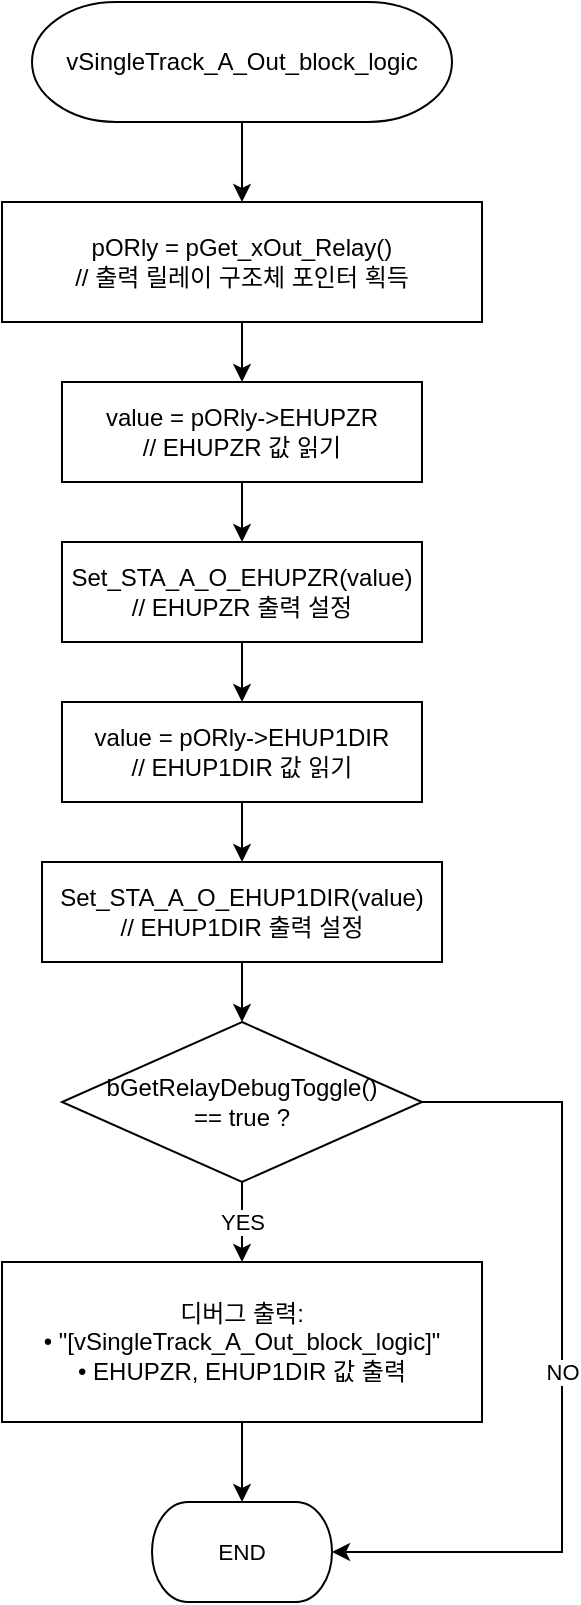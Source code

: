 <mxfile version="20.3.0" type="device" pages="5"><diagram id="_q7SovqHt5vroChgrBRk" name="vSingleTrack_A_Out_block_logic"><mxGraphModel dx="1209" dy="844" grid="1" gridSize="10" guides="1" tooltips="1" connect="1" arrows="1" fold="1" page="1" pageScale="1" pageWidth="827" pageHeight="1169" math="0" shadow="0"><root><mxCell id="0"/><mxCell id="1" parent="0"/><mxCell id="I_4DD1E0ujyIlDih5Gmt-2" value="pORly = pGet_xOut_Relay()&#10;// 출력 릴레이 구조체 포인터 획득" style="rounded=0;whiteSpace=wrap;html=1;strokeWidth=1;fontStyle=0;fillColor=none;strokeColor=#000000;" parent="1" vertex="1"><mxGeometry x="320" y="310" width="240" height="60" as="geometry"/></mxCell><mxCell id="I_4DD1E0ujyIlDih5Gmt-3" value="value = pORly-&gt;EHUPZR&#10;// EHUPZR 값 읽기" style="rounded=0;whiteSpace=wrap;html=1;strokeWidth=1;fontStyle=0;fillColor=none;strokeColor=#000000;" parent="1" vertex="1"><mxGeometry x="350" y="400" width="180" height="50" as="geometry"/></mxCell><mxCell id="I_4DD1E0ujyIlDih5Gmt-4" value="Set_STA_A_O_EHUPZR(value)&#10;// EHUPZR 출력 설정" style="rounded=0;whiteSpace=wrap;html=1;strokeWidth=1;fontStyle=0;fillColor=none;strokeColor=#000000;" parent="1" vertex="1"><mxGeometry x="350" y="480" width="180" height="50" as="geometry"/></mxCell><mxCell id="I_4DD1E0ujyIlDih5Gmt-5" value="value = pORly-&gt;EHUP1DIR&#10;// EHUP1DIR 값 읽기" style="rounded=0;whiteSpace=wrap;html=1;strokeWidth=1;fontStyle=0;fillColor=none;strokeColor=#000000;" parent="1" vertex="1"><mxGeometry x="350" y="560" width="180" height="50" as="geometry"/></mxCell><mxCell id="I_4DD1E0ujyIlDih5Gmt-6" value="Set_STA_A_O_EHUP1DIR(value)&#10;// EHUP1DIR 출력 설정" style="rounded=0;whiteSpace=wrap;html=1;strokeWidth=1;fontStyle=0;fillColor=none;strokeColor=#000000;" parent="1" vertex="1"><mxGeometry x="340" y="640" width="200" height="50" as="geometry"/></mxCell><mxCell id="I_4DD1E0ujyIlDih5Gmt-7" value="bGetRelayDebugToggle()&#10;== true ?" style="rhombus;whiteSpace=wrap;html=1;strokeWidth=1;fontStyle=0;fillColor=none;strokeColor=#000000;" parent="1" vertex="1"><mxGeometry x="350" y="720" width="180" height="80" as="geometry"/></mxCell><mxCell id="I_4DD1E0ujyIlDih5Gmt-8" value="디버그 출력:&#10;• &quot;[vSingleTrack_A_Out_block_logic]&quot;&#10;• EHUPZR, EHUP1DIR 값 출력" style="rounded=0;whiteSpace=wrap;html=1;strokeWidth=1;fontStyle=0;fillColor=none;strokeColor=#000000;" parent="1" vertex="1"><mxGeometry x="320" y="840" width="240" height="80" as="geometry"/></mxCell><mxCell id="I_4DD1E0ujyIlDih5Gmt-10" value="" style="endArrow=classic;html=1;rounded=0;exitX=0.5;exitY=1;exitDx=0;exitDy=0;entryX=0.5;entryY=0;entryDx=0;entryDy=0;exitPerimeter=0;" parent="1" source="I_4DD1E0ujyIlDih5Gmt-19" target="I_4DD1E0ujyIlDih5Gmt-2" edge="1"><mxGeometry width="50" height="50" relative="1" as="geometry"><mxPoint x="440" y="280" as="sourcePoint"/><mxPoint x="440" y="310" as="targetPoint"/></mxGeometry></mxCell><mxCell id="I_4DD1E0ujyIlDih5Gmt-11" value="" style="endArrow=classic;html=1;rounded=0;exitX=0.5;exitY=1;exitDx=0;exitDy=0;entryX=0.5;entryY=0;entryDx=0;entryDy=0;" parent="1" source="I_4DD1E0ujyIlDih5Gmt-2" target="I_4DD1E0ujyIlDih5Gmt-3" edge="1"><mxGeometry width="50" height="50" relative="1" as="geometry"><mxPoint x="440" y="370" as="sourcePoint"/><mxPoint x="440" y="400" as="targetPoint"/></mxGeometry></mxCell><mxCell id="I_4DD1E0ujyIlDih5Gmt-12" value="" style="endArrow=classic;html=1;rounded=0;exitX=0.5;exitY=1;exitDx=0;exitDy=0;entryX=0.5;entryY=0;entryDx=0;entryDy=0;" parent="1" source="I_4DD1E0ujyIlDih5Gmt-3" target="I_4DD1E0ujyIlDih5Gmt-4" edge="1"><mxGeometry width="50" height="50" relative="1" as="geometry"><mxPoint x="440" y="450" as="sourcePoint"/><mxPoint x="440" y="480" as="targetPoint"/></mxGeometry></mxCell><mxCell id="I_4DD1E0ujyIlDih5Gmt-13" value="" style="endArrow=classic;html=1;rounded=0;exitX=0.5;exitY=1;exitDx=0;exitDy=0;entryX=0.5;entryY=0;entryDx=0;entryDy=0;" parent="1" source="I_4DD1E0ujyIlDih5Gmt-4" target="I_4DD1E0ujyIlDih5Gmt-5" edge="1"><mxGeometry width="50" height="50" relative="1" as="geometry"><mxPoint x="440" y="530" as="sourcePoint"/><mxPoint x="440" y="560" as="targetPoint"/></mxGeometry></mxCell><mxCell id="I_4DD1E0ujyIlDih5Gmt-14" value="" style="endArrow=classic;html=1;rounded=0;exitX=0.5;exitY=1;exitDx=0;exitDy=0;entryX=0.5;entryY=0;entryDx=0;entryDy=0;" parent="1" source="I_4DD1E0ujyIlDih5Gmt-5" target="I_4DD1E0ujyIlDih5Gmt-6" edge="1"><mxGeometry width="50" height="50" relative="1" as="geometry"><mxPoint x="440" y="610" as="sourcePoint"/><mxPoint x="440" y="640" as="targetPoint"/></mxGeometry></mxCell><mxCell id="I_4DD1E0ujyIlDih5Gmt-15" value="" style="endArrow=classic;html=1;rounded=0;exitX=0.5;exitY=1;exitDx=0;exitDy=0;entryX=0.5;entryY=0;entryDx=0;entryDy=0;" parent="1" source="I_4DD1E0ujyIlDih5Gmt-6" target="I_4DD1E0ujyIlDih5Gmt-7" edge="1"><mxGeometry width="50" height="50" relative="1" as="geometry"><mxPoint x="440" y="690" as="sourcePoint"/><mxPoint x="440" y="720" as="targetPoint"/></mxGeometry></mxCell><mxCell id="I_4DD1E0ujyIlDih5Gmt-16" value="YES" style="endArrow=classic;html=1;rounded=0;exitX=0.5;exitY=1;exitDx=0;exitDy=0;entryX=0.5;entryY=0;entryDx=0;entryDy=0;" parent="1" source="I_4DD1E0ujyIlDih5Gmt-7" target="I_4DD1E0ujyIlDih5Gmt-8" edge="1"><mxGeometry width="50" height="50" relative="1" as="geometry"><mxPoint x="440" y="800" as="sourcePoint"/><mxPoint x="440" y="840" as="targetPoint"/></mxGeometry></mxCell><mxCell id="I_4DD1E0ujyIlDih5Gmt-17" value="NO" style="endArrow=classic;html=1;rounded=0;exitX=1;exitY=0.5;exitDx=0;exitDy=0;entryX=1;entryY=0.5;entryDx=0;entryDy=0;entryPerimeter=0;" parent="1" source="I_4DD1E0ujyIlDih5Gmt-7" target="I_4DD1E0ujyIlDih5Gmt-20" edge="1"><mxGeometry width="50" height="50" relative="1" as="geometry"><mxPoint x="520" y="760" as="sourcePoint"/><mxPoint x="483" y="985" as="targetPoint"/><Array as="points"><mxPoint x="600" y="760"/><mxPoint x="600" y="940"/><mxPoint x="600" y="985"/></Array></mxGeometry></mxCell><mxCell id="I_4DD1E0ujyIlDih5Gmt-18" value="" style="endArrow=classic;html=1;rounded=0;exitX=0.5;exitY=1;exitDx=0;exitDy=0;entryX=0.5;entryY=0;entryDx=0;entryDy=0;entryPerimeter=0;" parent="1" source="I_4DD1E0ujyIlDih5Gmt-8" target="I_4DD1E0ujyIlDih5Gmt-20" edge="1"><mxGeometry width="50" height="50" relative="1" as="geometry"><mxPoint x="440" y="920" as="sourcePoint"/><mxPoint x="440" y="960" as="targetPoint"/></mxGeometry></mxCell><UserObject label="&lt;div style=&quot;&quot;&gt;&lt;font style=&quot;direction: ltr; line-height: 120%; opacity: 1;&quot;&gt;vSingleTrack_A_Out_block_logic&lt;br&gt;&lt;/font&gt;&lt;/div&gt;" tags="순서도" id="I_4DD1E0ujyIlDih5Gmt-19"><mxCell style="verticalAlign=middle;align=center;overflow=width;vsdxID=2;fillColor=#FFFFFF;gradientColor=none;shape=stencil(tVLLDsIgEPwajiQIMfFe638Qu22JCM2Ctv69kK0Rm9qDibeZndkXC1NV6PUATIoQ0V9gNE3smToyKY3rAU1MiKmaqar1CB36m2uIDzo7M7r6e64wUZ4UOUWKB9GdIH4irzWu8B42vRrPScNFXZzN+5mvl3qJXE8mcPRRR+Pdh2Y1dsBTE95a3c0TkBRGgKEIb6wg1/r+ssCXd/vLCgm8z9caa+n6pb48dwrRV1H1Ew==);strokeColor=#000000;spacingTop=-1;spacingBottom=-1;spacingLeft=-1;spacingRight=-1;points=[[0.5,1,0],[0.5,0,0],[0,0.5,0],[1,0.5,0]];labelBackgroundColor=none;rounded=0;html=1;whiteSpace=wrap;strokeWidth=1;fontStyle=0" parent="1" vertex="1"><mxGeometry x="335" y="210" width="210" height="60" as="geometry"/></mxCell></UserObject><UserObject label="&lt;div style=&quot;font-size: 1px&quot;&gt;&lt;font style=&quot;font-size:11.29px;font-family:Arial;color:#000000;direction:ltr;letter-spacing:0px;line-height:120%;opacity:1&quot;&gt;END&lt;br&gt;&lt;/font&gt;&lt;/div&gt;" tags="순서도" id="I_4DD1E0ujyIlDih5Gmt-20"><mxCell style="verticalAlign=middle;align=center;overflow=width;vsdxID=77;fillColor=#FFFFFF;gradientColor=none;shape=stencil(tVLLDsIgEPwajiQIMfFe638Qu22JCM2Ctv69kK0Rm9qDibeZndkXC1NV6PUATIoQ0V9gNE3smToyKY3rAU1MiKmaqar1CB36m2uIDzo7M7r6e64wUZ4UOUWKB9GdIH4irzWu8B42vRrPScNFXZzN+5mvl3qJXE8mcPRRR+Pdh2Y1dsBTE95a3c0TkBRGgKEIb6wg1/r+ssCXd/vLCgm8z9caa+n6pb48dwrRV1H1Ew==);strokeColor=#000000;spacingTop=-1;spacingBottom=-1;spacingLeft=-1;spacingRight=-1;points=[[0.5,1,0],[0.5,0,0],[0,0.5,0],[1,0.5,0]];labelBackgroundColor=none;rounded=0;html=1;whiteSpace=wrap;strokeWidth=1;fontStyle=0" parent="1" vertex="1"><mxGeometry x="395" y="960" width="90" height="50" as="geometry"/></mxCell></UserObject></root></mxGraphModel></diagram><diagram id="3mpxxOp24t81jkW7CbQM" name="vInRelay_SingleTrack_A"><mxGraphModel dx="1209" dy="844" grid="1" gridSize="10" guides="1" tooltips="1" connect="1" arrows="1" fold="1" page="1" pageScale="1" pageWidth="827" pageHeight="1169" math="0" shadow="0"><root><mxCell id="0"/><mxCell id="1" parent="0"/><mxCell id="J7yv3vpyjM4NZBTB3DKv-2" value="pIRly_A = pGet_xInRelay_A()&#10;// 입력 릴레이 구조체 포인터 획득" style="rounded=0;whiteSpace=wrap;html=1;strokeWidth=1;fontStyle=0;fillColor=none;strokeColor=#000000;" parent="1" vertex="1"><mxGeometry x="710" y="240" width="240" height="60" as="geometry"/></mxCell><mxCell id="J7yv3vpyjM4NZBTB3DKv-3" value="입력 릴레이 값 읽기:&#10;• ucEMS = ucGet_STA_A_I_EMS()&#10;• uc1AYY = ucGet_STA_A_I_A_YY()&#10;• uc1AY = ucGet_STA_A_I_A_Y()&#10;• uc1AYGG = ucGet_STA_A_I_A_YG_G()&#10;• ucDNZR = ucGet_STA_A_I_DNZR()&#10;• ucDIR = ucGet_STA_A_I_UPDIR()" style="rounded=0;whiteSpace=wrap;html=1;strokeWidth=1;fontStyle=0;fillColor=none;strokeColor=#000000;" parent="1" vertex="1"><mxGeometry x="690" y="330" width="280" height="120" as="geometry"/></mxCell><mxCell id="J7yv3vpyjM4NZBTB3DKv-4" value="ucTPR = 0&#10;ucSe1, ucSe2, ucSe3, ucSe4 변수 선언" style="rounded=0;whiteSpace=wrap;html=1;strokeWidth=1;fontStyle=0;fillColor=none;strokeColor=#000000;" parent="1" vertex="1"><mxGeometry x="730" y="480" width="200" height="50" as="geometry"/></mxCell><mxCell id="J7yv3vpyjM4NZBTB3DKv-5" value="bGetRelayDebugToggle()&#10;== true ?" style="rhombus;whiteSpace=wrap;html=1;strokeWidth=1;fontStyle=0;fillColor=none;strokeColor=#000000;" parent="1" vertex="1"><mxGeometry x="750" y="560" width="160" height="80" as="geometry"/></mxCell><mxCell id="J7yv3vpyjM4NZBTB3DKv-6" value="dbgInRelay_SingleTrackA_Cnt&#10;% 2U == 0 ?" style="rhombus;whiteSpace=wrap;html=1;strokeWidth=1;fontStyle=0;fillColor=none;strokeColor=#000000;" parent="1" vertex="1"><mxGeometry x="520" y="680" width="220" height="80" as="geometry"/></mxCell><mxCell id="J7yv3vpyjM4NZBTB3DKv-7" value="디버그 출력:&#10;• 함수명, 모든 릴레이 값&#10;• 1AYY, 1AY, 1AYGG, EMS, TPR&#10;• DNZR, DIR, 구분선" style="rounded=0;whiteSpace=wrap;html=1;strokeWidth=1;fontStyle=0;fillColor=none;strokeColor=#000000;" parent="1" vertex="1"><mxGeometry x="510" y="800" width="240" height="80" as="geometry"/></mxCell><mxCell id="J7yv3vpyjM4NZBTB3DKv-8" value="dbgInRelay_SingleTrackA_Cnt++" style="rounded=0;whiteSpace=wrap;html=1;strokeWidth=1;fontStyle=0;fillColor=none;strokeColor=#000000;" parent="1" vertex="1"><mxGeometry x="930" y="700" width="200" height="40" as="geometry"/></mxCell><mxCell id="J7yv3vpyjM4NZBTB3DKv-9" value="=== 신호 상태 처리 ===" style="rounded=0;whiteSpace=wrap;html=1;strokeWidth=1;fontStyle=0;fillColor=none;strokeColor=#000000;" parent="1" vertex="1"><mxGeometry x="730" y="920" width="200" height="30" as="geometry"/></mxCell><mxCell id="J7yv3vpyjM4NZBTB3DKv-10" value="uc1AYY == 1 ?&#10;YES: ucSe3 = 1 (HR)&#10;NO: ucSe3 = 0" style="rhombus;whiteSpace=wrap;html=1;strokeWidth=1;fontStyle=0;fillColor=none;strokeColor=#000000;" parent="1" vertex="1"><mxGeometry x="530" y="980" width="160" height="80" as="geometry"/></mxCell><mxCell id="J7yv3vpyjM4NZBTB3DKv-11" value="uc1AY == 1 ?&#10;YES: ucSe2 = 1 (YR)&#10;NO: ucSe2 = 0" style="rhombus;whiteSpace=wrap;html=1;strokeWidth=1;fontStyle=0;fillColor=none;strokeColor=#000000;" parent="1" vertex="1"><mxGeometry x="750" y="980" width="160" height="80" as="geometry"/></mxCell><mxCell id="J7yv3vpyjM4NZBTB3DKv-12" value="uc1AYGG == 1 ?&#10;YES: ucSe1 = 1 (GR)&#10;NO: ucSe1 = 0" style="rhombus;whiteSpace=wrap;html=1;strokeWidth=1;fontStyle=0;fillColor=none;strokeColor=#000000;" parent="1" vertex="1"><mxGeometry x="970" y="980" width="160" height="80" as="geometry"/></mxCell><mxCell id="J7yv3vpyjM4NZBTB3DKv-13" value="uc1AYY==0 &amp;&amp; uc1AY==0&#10;&amp;&amp; uc1AYGG==0 ?&#10;YES: ucSe4 = 1&#10;NO: ucSe4 = 0" style="rhombus;whiteSpace=wrap;html=1;strokeWidth=1;fontStyle=0;fillColor=none;strokeColor=#000000;" parent="1" vertex="1"><mxGeometry x="680" y="1100" width="300" height="80" as="geometry"/></mxCell><mxCell id="J7yv3vpyjM4NZBTB3DKv-14" value="dir18h = TRACK_DN (기본값)&#10;if(ucDIR == 1) → dir18h = TRACK_UP" style="rounded=0;whiteSpace=wrap;html=1;strokeWidth=1;fontStyle=0;fillColor=none;strokeColor=#000000;" parent="1" vertex="1"><mxGeometry x="710" y="1220" width="240" height="60" as="geometry"/></mxCell><mxCell id="J7yv3vpyjM4NZBTB3DKv-15" value="ucGet_Channel()&#10;== 0U ?" style="rhombus;whiteSpace=wrap;html=1;strokeWidth=1;fontStyle=0;fillColor=none;strokeColor=#000000;" parent="1" vertex="1"><mxGeometry x="750" y="1310" width="160" height="80" as="geometry"/></mxCell><mxCell id="J7yv3vpyjM4NZBTB3DKv-16" value="(ucDIR == 1U) ||&#10;(ucDNZR == 1U) ?" style="rhombus;whiteSpace=wrap;html=1;strokeWidth=1;fontStyle=0;fillColor=none;strokeColor=#000000;" parent="1" vertex="1"><mxGeometry x="430" y="1420" width="160" height="80" as="geometry"/></mxCell><mxCell id="J7yv3vpyjM4NZBTB3DKv-17" value="vSendInfo_1way_18h&#10;(dir18h, ucSe1~4, TPR, EMS,&#10;ucDNZR, ucDIR)&#10;// A채널 직접 전송" style="rounded=0;whiteSpace=wrap;html=1;strokeWidth=1;fontStyle=0;fillColor=none;strokeColor=#000000;" parent="1" vertex="1"><mxGeometry x="230" y="1540" width="180" height="80" as="geometry"/></mxCell><mxCell id="J7yv3vpyjM4NZBTB3DKv-18" value="static ucST_A_Cnt = 0&#10;ucST_A_Cnt++" style="rounded=0;whiteSpace=wrap;html=1;strokeWidth=1;fontStyle=0;fillColor=none;strokeColor=#000000;" parent="1" vertex="1"><mxGeometry x="450" y="1540" width="120" height="50" as="geometry"/></mxCell><mxCell id="J7yv3vpyjM4NZBTB3DKv-19" value="ucST_A_Cnt&#10;% 2U == 0 ?" style="rhombus;whiteSpace=wrap;html=1;strokeWidth=1;fontStyle=0;fillColor=none;strokeColor=#000000;" parent="1" vertex="1"><mxGeometry x="440" y="1620" width="140" height="60" as="geometry"/></mxCell><mxCell id="J7yv3vpyjM4NZBTB3DKv-20" value="vSendInfo_1way_18h&#10;(dir18h, ucSe1~4, TPR, EMS,&#10;ucDNZR, ucDIR)&#10;// A채널 조건부 전송" style="rounded=0;whiteSpace=wrap;html=1;strokeWidth=1;fontStyle=0;fillColor=none;strokeColor=#000000;" parent="1" vertex="1"><mxGeometry x="420" y="1710" width="180" height="80" as="geometry"/></mxCell><mxCell id="J7yv3vpyjM4NZBTB3DKv-21" value="if(dir18h == TRACK_DN)&lt;br&gt;  → dir18h02 = TRACK_UP&lt;br&gt;else → dir18h02 = TRACK_DN" style="rounded=0;whiteSpace=wrap;html=1;strokeWidth=1;fontStyle=0;fillColor=none;strokeColor=#000000;" parent="1" vertex="1"><mxGeometry x="1030" y="1420" width="200" height="80" as="geometry"/></mxCell><mxCell id="J7yv3vpyjM4NZBTB3DKv-22" value="(ucDIR == 1U) ||&#10;(ucDNZR == 1U) ?" style="rhombus;whiteSpace=wrap;html=1;strokeWidth=1;fontStyle=0;fillColor=none;strokeColor=#000000;" parent="1" vertex="1"><mxGeometry x="1050" y="1530" width="160" height="80" as="geometry"/></mxCell><mxCell id="J7yv3vpyjM4NZBTB3DKv-23" value="vSendInfo_1way_18h&#10;(dir18h02, ucSe1~4, TPR, EMS,&#10;ucDNZR, ucDIR)&#10;// B채널 직접 전송" style="rounded=0;whiteSpace=wrap;html=1;strokeWidth=1;fontStyle=0;fillColor=none;strokeColor=#000000;" parent="1" vertex="1"><mxGeometry x="850" y="1650" width="180" height="80" as="geometry"/></mxCell><mxCell id="J7yv3vpyjM4NZBTB3DKv-24" value="static ucST_A_Cnt = 0&#10;ucST_A_Cnt++&#10;if(ucST_A_Cnt % 2U == 0)&#10;  vSendInfo_1way_18h(...)" style="rounded=0;whiteSpace=wrap;html=1;strokeWidth=1;fontStyle=0;fillColor=none;strokeColor=#000000;" parent="1" vertex="1"><mxGeometry x="1050" y="1650" width="160" height="80" as="geometry"/></mxCell><mxCell id="J7yv3vpyjM4NZBTB3DKv-26" value="" style="endArrow=classic;html=1;rounded=0;exitX=0.5;exitY=1;exitDx=0;exitDy=0;entryX=0.5;entryY=0;entryDx=0;entryDy=0;exitPerimeter=0;" parent="1" source="0DeBCYMgeBqJ3mqURXdT-1" target="J7yv3vpyjM4NZBTB3DKv-2" edge="1"><mxGeometry width="50" height="50" relative="1" as="geometry"><mxPoint x="830" y="210" as="sourcePoint"/><mxPoint x="830" y="240" as="targetPoint"/></mxGeometry></mxCell><mxCell id="J7yv3vpyjM4NZBTB3DKv-27" value="" style="endArrow=classic;html=1;rounded=0;exitX=0.5;exitY=1;exitDx=0;exitDy=0;entryX=0.5;entryY=0;entryDx=0;entryDy=0;" parent="1" source="J7yv3vpyjM4NZBTB3DKv-2" target="J7yv3vpyjM4NZBTB3DKv-3" edge="1"><mxGeometry width="50" height="50" relative="1" as="geometry"><mxPoint x="830" y="300" as="sourcePoint"/><mxPoint x="830" y="330" as="targetPoint"/></mxGeometry></mxCell><mxCell id="J7yv3vpyjM4NZBTB3DKv-28" value="" style="endArrow=classic;html=1;rounded=0;exitX=0.5;exitY=1;exitDx=0;exitDy=0;entryX=0.5;entryY=0;entryDx=0;entryDy=0;" parent="1" source="J7yv3vpyjM4NZBTB3DKv-3" target="J7yv3vpyjM4NZBTB3DKv-4" edge="1"><mxGeometry width="50" height="50" relative="1" as="geometry"><mxPoint x="830" y="450" as="sourcePoint"/><mxPoint x="830" y="480" as="targetPoint"/></mxGeometry></mxCell><mxCell id="J7yv3vpyjM4NZBTB3DKv-29" value="" style="endArrow=classic;html=1;rounded=0;exitX=0.5;exitY=1;exitDx=0;exitDy=0;entryX=0.5;entryY=0;entryDx=0;entryDy=0;" parent="1" source="J7yv3vpyjM4NZBTB3DKv-4" target="J7yv3vpyjM4NZBTB3DKv-5" edge="1"><mxGeometry width="50" height="50" relative="1" as="geometry"><mxPoint x="830" y="530" as="sourcePoint"/><mxPoint x="830" y="560" as="targetPoint"/></mxGeometry></mxCell><mxCell id="J7yv3vpyjM4NZBTB3DKv-30" value="YES" style="endArrow=classic;html=1;rounded=0;exitX=0;exitY=1;exitDx=0;exitDy=0;entryX=0.5;entryY=0;entryDx=0;entryDy=0;" parent="1" source="J7yv3vpyjM4NZBTB3DKv-5" target="J7yv3vpyjM4NZBTB3DKv-6" edge="1"><mxGeometry width="50" height="50" relative="1" as="geometry"><mxPoint x="750" y="640" as="sourcePoint"/><mxPoint x="630" y="680" as="targetPoint"/></mxGeometry></mxCell><mxCell id="J7yv3vpyjM4NZBTB3DKv-31" value="NO" style="endArrow=classic;html=1;rounded=0;exitX=1;exitY=1;exitDx=0;exitDy=0;entryX=0.5;entryY=0;entryDx=0;entryDy=0;" parent="1" source="J7yv3vpyjM4NZBTB3DKv-5" target="J7yv3vpyjM4NZBTB3DKv-8" edge="1"><mxGeometry width="50" height="50" relative="1" as="geometry"><mxPoint x="910" y="640" as="sourcePoint"/><mxPoint x="830" y="700" as="targetPoint"/></mxGeometry></mxCell><mxCell id="J7yv3vpyjM4NZBTB3DKv-32" value="YES" style="endArrow=classic;html=1;rounded=0;exitX=0.5;exitY=1;exitDx=0;exitDy=0;entryX=0.5;entryY=0;entryDx=0;entryDy=0;" parent="1" source="J7yv3vpyjM4NZBTB3DKv-6" target="J7yv3vpyjM4NZBTB3DKv-7" edge="1"><mxGeometry width="50" height="50" relative="1" as="geometry"><mxPoint x="630" y="760" as="sourcePoint"/><mxPoint x="630" y="800" as="targetPoint"/></mxGeometry></mxCell><mxCell id="J7yv3vpyjM4NZBTB3DKv-33" value="" style="endArrow=classic;html=1;rounded=0;exitX=0.5;exitY=1;exitDx=0;exitDy=0;entryX=0.25;entryY=0;entryDx=0;entryDy=0;" parent="1" source="J7yv3vpyjM4NZBTB3DKv-7" target="J7yv3vpyjM4NZBTB3DKv-9" edge="1"><mxGeometry width="50" height="50" relative="1" as="geometry"><mxPoint x="630" y="880" as="sourcePoint"/><mxPoint x="730" y="935" as="targetPoint"/></mxGeometry></mxCell><mxCell id="J7yv3vpyjM4NZBTB3DKv-34" value="NO" style="endArrow=classic;html=1;rounded=0;exitX=1;exitY=0.5;exitDx=0;exitDy=0;entryX=0.5;entryY=0;entryDx=0;entryDy=0;" parent="1" source="J7yv3vpyjM4NZBTB3DKv-6" target="J7yv3vpyjM4NZBTB3DKv-9" edge="1"><mxGeometry width="50" height="50" relative="1" as="geometry"><mxPoint x="730" y="720" as="sourcePoint"/><mxPoint x="730" y="935" as="targetPoint"/><Array as="points"><mxPoint x="830" y="720"/></Array></mxGeometry></mxCell><mxCell id="J7yv3vpyjM4NZBTB3DKv-35" value="" style="endArrow=classic;html=1;rounded=0;exitX=0.5;exitY=1;exitDx=0;exitDy=0;entryX=0.75;entryY=0;entryDx=0;entryDy=0;" parent="1" source="J7yv3vpyjM4NZBTB3DKv-8" target="J7yv3vpyjM4NZBTB3DKv-9" edge="1"><mxGeometry width="50" height="50" relative="1" as="geometry"><mxPoint x="830" y="740" as="sourcePoint"/><mxPoint x="830" y="935" as="targetPoint"/></mxGeometry></mxCell><mxCell id="J7yv3vpyjM4NZBTB3DKv-36" value="" style="endArrow=classic;html=1;rounded=0;exitX=0;exitY=1;exitDx=0;exitDy=0;entryX=0.5;entryY=0;entryDx=0;entryDy=0;" parent="1" source="J7yv3vpyjM4NZBTB3DKv-9" target="J7yv3vpyjM4NZBTB3DKv-10" edge="1"><mxGeometry width="50" height="50" relative="1" as="geometry"><mxPoint x="730" y="950" as="sourcePoint"/><mxPoint x="610" y="980" as="targetPoint"/></mxGeometry></mxCell><mxCell id="J7yv3vpyjM4NZBTB3DKv-39" value="" style="endArrow=classic;html=1;rounded=0;exitX=1;exitY=0.5;exitDx=0;exitDy=0;entryX=0;entryY=0.5;entryDx=0;entryDy=0;" parent="1" source="J7yv3vpyjM4NZBTB3DKv-10" target="J7yv3vpyjM4NZBTB3DKv-11" edge="1"><mxGeometry width="50" height="50" relative="1" as="geometry"><mxPoint x="610" y="1060" as="sourcePoint"/><mxPoint x="730" y="1100" as="targetPoint"/></mxGeometry></mxCell><mxCell id="J7yv3vpyjM4NZBTB3DKv-40" value="" style="endArrow=classic;html=1;rounded=0;exitX=1;exitY=0.5;exitDx=0;exitDy=0;entryX=0;entryY=0.5;entryDx=0;entryDy=0;" parent="1" source="J7yv3vpyjM4NZBTB3DKv-11" target="J7yv3vpyjM4NZBTB3DKv-12" edge="1"><mxGeometry width="50" height="50" relative="1" as="geometry"><mxPoint x="830" y="1060" as="sourcePoint"/><mxPoint x="830" y="1100" as="targetPoint"/></mxGeometry></mxCell><mxCell id="J7yv3vpyjM4NZBTB3DKv-41" value="" style="endArrow=classic;html=1;rounded=0;exitX=0.5;exitY=1;exitDx=0;exitDy=0;entryX=0.5;entryY=0;entryDx=0;entryDy=0;" parent="1" source="J7yv3vpyjM4NZBTB3DKv-12" target="J7yv3vpyjM4NZBTB3DKv-13" edge="1"><mxGeometry width="50" height="50" relative="1" as="geometry"><mxPoint x="1050" y="1060" as="sourcePoint"/><mxPoint x="930" y="1100" as="targetPoint"/></mxGeometry></mxCell><mxCell id="J7yv3vpyjM4NZBTB3DKv-42" value="" style="endArrow=classic;html=1;rounded=0;exitX=0.5;exitY=1;exitDx=0;exitDy=0;entryX=0.5;entryY=0;entryDx=0;entryDy=0;" parent="1" source="J7yv3vpyjM4NZBTB3DKv-13" target="J7yv3vpyjM4NZBTB3DKv-14" edge="1"><mxGeometry width="50" height="50" relative="1" as="geometry"><mxPoint x="830" y="1180" as="sourcePoint"/><mxPoint x="830" y="1220" as="targetPoint"/></mxGeometry></mxCell><mxCell id="J7yv3vpyjM4NZBTB3DKv-43" value="" style="endArrow=classic;html=1;rounded=0;exitX=0.5;exitY=1;exitDx=0;exitDy=0;entryX=0.5;entryY=0;entryDx=0;entryDy=0;" parent="1" source="J7yv3vpyjM4NZBTB3DKv-14" target="J7yv3vpyjM4NZBTB3DKv-15" edge="1"><mxGeometry width="50" height="50" relative="1" as="geometry"><mxPoint x="830" y="1280" as="sourcePoint"/><mxPoint x="830" y="1310" as="targetPoint"/></mxGeometry></mxCell><mxCell id="J7yv3vpyjM4NZBTB3DKv-44" value="YES (A채널)" style="endArrow=classic;html=1;rounded=0;exitX=0;exitY=1;exitDx=0;exitDy=0;entryX=0.5;entryY=0;entryDx=0;entryDy=0;" parent="1" source="J7yv3vpyjM4NZBTB3DKv-15" target="J7yv3vpyjM4NZBTB3DKv-16" edge="1"><mxGeometry width="50" height="50" relative="1" as="geometry"><mxPoint x="750" y="1390" as="sourcePoint"/><mxPoint x="510" y="1420" as="targetPoint"/></mxGeometry></mxCell><mxCell id="J7yv3vpyjM4NZBTB3DKv-45" value="YES" style="endArrow=classic;html=1;rounded=0;exitX=0;exitY=1;exitDx=0;exitDy=0;entryX=0.5;entryY=0;entryDx=0;entryDy=0;" parent="1" source="J7yv3vpyjM4NZBTB3DKv-16" target="J7yv3vpyjM4NZBTB3DKv-17" edge="1"><mxGeometry width="50" height="50" relative="1" as="geometry"><mxPoint x="430" y="1500" as="sourcePoint"/><mxPoint x="320" y="1540" as="targetPoint"/></mxGeometry></mxCell><mxCell id="J7yv3vpyjM4NZBTB3DKv-46" value="NO" style="endArrow=classic;html=1;rounded=0;exitX=0.5;exitY=1;exitDx=0;exitDy=0;entryX=0.5;entryY=0;entryDx=0;entryDy=0;" parent="1" source="J7yv3vpyjM4NZBTB3DKv-16" target="J7yv3vpyjM4NZBTB3DKv-18" edge="1"><mxGeometry width="50" height="50" relative="1" as="geometry"><mxPoint x="590" y="1500" as="sourcePoint"/><mxPoint x="450" y="1565" as="targetPoint"/></mxGeometry></mxCell><mxCell id="J7yv3vpyjM4NZBTB3DKv-47" value="" style="endArrow=classic;html=1;rounded=0;exitX=0.5;exitY=1;exitDx=0;exitDy=0;entryX=0.5;entryY=0;entryDx=0;entryDy=0;" parent="1" source="J7yv3vpyjM4NZBTB3DKv-18" target="J7yv3vpyjM4NZBTB3DKv-19" edge="1"><mxGeometry width="50" height="50" relative="1" as="geometry"><mxPoint x="510" y="1590" as="sourcePoint"/><mxPoint x="510" y="1620" as="targetPoint"/></mxGeometry></mxCell><mxCell id="J7yv3vpyjM4NZBTB3DKv-48" value="YES" style="endArrow=classic;html=1;rounded=0;exitX=0.5;exitY=1;exitDx=0;exitDy=0;entryX=0.5;entryY=0;entryDx=0;entryDy=0;" parent="1" source="J7yv3vpyjM4NZBTB3DKv-19" target="J7yv3vpyjM4NZBTB3DKv-20" edge="1"><mxGeometry width="50" height="50" relative="1" as="geometry"><mxPoint x="510" y="1680" as="sourcePoint"/><mxPoint x="510" y="1710" as="targetPoint"/></mxGeometry></mxCell><mxCell id="J7yv3vpyjM4NZBTB3DKv-49" value="NO (B채널)" style="endArrow=classic;html=1;rounded=0;exitX=1;exitY=1;exitDx=0;exitDy=0;entryX=0;entryY=0;entryDx=0;entryDy=0;" parent="1" source="J7yv3vpyjM4NZBTB3DKv-15" target="J7yv3vpyjM4NZBTB3DKv-21" edge="1"><mxGeometry width="50" height="50" relative="1" as="geometry"><mxPoint x="910" y="1390" as="sourcePoint"/><mxPoint x="1030" y="1420" as="targetPoint"/></mxGeometry></mxCell><mxCell id="J7yv3vpyjM4NZBTB3DKv-50" value="" style="endArrow=classic;html=1;rounded=0;exitX=0.5;exitY=1;exitDx=0;exitDy=0;entryX=0.5;entryY=0;entryDx=0;entryDy=0;" parent="1" source="J7yv3vpyjM4NZBTB3DKv-21" target="J7yv3vpyjM4NZBTB3DKv-22" edge="1"><mxGeometry width="50" height="50" relative="1" as="geometry"><mxPoint x="1130" y="1500" as="sourcePoint"/><mxPoint x="1130" y="1530" as="targetPoint"/></mxGeometry></mxCell><mxCell id="J7yv3vpyjM4NZBTB3DKv-51" value="YES" style="endArrow=classic;html=1;rounded=0;exitX=0;exitY=1;exitDx=0;exitDy=0;entryX=0.5;entryY=0;entryDx=0;entryDy=0;" parent="1" source="J7yv3vpyjM4NZBTB3DKv-22" target="J7yv3vpyjM4NZBTB3DKv-23" edge="1"><mxGeometry width="50" height="50" relative="1" as="geometry"><mxPoint x="1050" y="1610" as="sourcePoint"/><mxPoint x="940" y="1650" as="targetPoint"/></mxGeometry></mxCell><mxCell id="J7yv3vpyjM4NZBTB3DKv-52" value="NO" style="endArrow=classic;html=1;rounded=0;exitX=0.5;exitY=1;exitDx=0;exitDy=0;entryX=0.5;entryY=0;entryDx=0;entryDy=0;" parent="1" source="J7yv3vpyjM4NZBTB3DKv-22" target="J7yv3vpyjM4NZBTB3DKv-24" edge="1"><mxGeometry width="50" height="50" relative="1" as="geometry"><mxPoint x="1210" y="1610" as="sourcePoint"/><mxPoint x="1130" y="1650" as="targetPoint"/></mxGeometry></mxCell><mxCell id="J7yv3vpyjM4NZBTB3DKv-53" value="" style="endArrow=classic;html=1;rounded=0;exitX=0.5;exitY=1;exitDx=0;exitDy=0;entryX=0;entryY=0.5;entryDx=0;entryDy=0;entryPerimeter=0;" parent="1" source="J7yv3vpyjM4NZBTB3DKv-17" target="DWlgqoC6GbbXf7TRggVx-1" edge="1"><mxGeometry width="50" height="50" relative="1" as="geometry"><mxPoint x="320" y="1620" as="sourcePoint"/><mxPoint x="787" y="1895" as="targetPoint"/><Array as="points"><mxPoint x="320" y="1895"/></Array></mxGeometry></mxCell><mxCell id="J7yv3vpyjM4NZBTB3DKv-54" value="" style="endArrow=classic;html=1;rounded=0;exitX=0.5;exitY=1;exitDx=0;exitDy=0;entryX=0.5;entryY=0;entryDx=0;entryDy=0;entryPerimeter=0;" parent="1" source="J7yv3vpyjM4NZBTB3DKv-20" target="DWlgqoC6GbbXf7TRggVx-1" edge="1"><mxGeometry width="50" height="50" relative="1" as="geometry"><mxPoint x="510" y="1790" as="sourcePoint"/><mxPoint x="787" y="1920" as="targetPoint"/><Array as="points"><mxPoint x="590" y="1880"/></Array></mxGeometry></mxCell><mxCell id="J7yv3vpyjM4NZBTB3DKv-55" value="NO" style="endArrow=classic;html=1;rounded=0;exitX=1;exitY=0.5;exitDx=0;exitDy=0;entryX=0.5;entryY=0;entryDx=0;entryDy=0;entryPerimeter=0;" parent="1" source="J7yv3vpyjM4NZBTB3DKv-19" target="DWlgqoC6GbbXf7TRggVx-1" edge="1"><mxGeometry width="50" height="50" relative="1" as="geometry"><mxPoint x="580" y="1650" as="sourcePoint"/><mxPoint x="830" y="1920" as="targetPoint"/><Array as="points"><mxPoint x="730" y="1650"/></Array></mxGeometry></mxCell><mxCell id="J7yv3vpyjM4NZBTB3DKv-56" value="" style="endArrow=classic;html=1;rounded=0;exitX=0.5;exitY=1;exitDx=0;exitDy=0;entryX=0.5;entryY=0;entryDx=0;entryDy=0;entryPerimeter=0;" parent="1" source="J7yv3vpyjM4NZBTB3DKv-23" target="DWlgqoC6GbbXf7TRggVx-1" edge="1"><mxGeometry width="50" height="50" relative="1" as="geometry"><mxPoint x="940" y="1730" as="sourcePoint"/><mxPoint x="873" y="1895" as="targetPoint"/><Array as="points"><mxPoint x="940" y="1895"/></Array></mxGeometry></mxCell><mxCell id="J7yv3vpyjM4NZBTB3DKv-57" value="" style="endArrow=classic;html=1;rounded=0;exitX=0.5;exitY=1;exitDx=0;exitDy=0;entryX=1;entryY=0.5;entryDx=0;entryDy=0;entryPerimeter=0;" parent="1" source="J7yv3vpyjM4NZBTB3DKv-24" target="DWlgqoC6GbbXf7TRggVx-1" edge="1"><mxGeometry width="50" height="50" relative="1" as="geometry"><mxPoint x="1130" y="1730" as="sourcePoint"/><mxPoint x="873" y="1920" as="targetPoint"/><Array as="points"><mxPoint x="1130" y="1920"/></Array></mxGeometry></mxCell><UserObject label="&lt;div style=&quot;font-size: 1px&quot;&gt;&lt;font style=&quot;font-size:11.29px;font-family:Arial;color:#000000;direction:ltr;letter-spacing:0px;line-height:120%;opacity:1&quot;&gt;END&lt;br&gt;&lt;/font&gt;&lt;/div&gt;" tags="순서도" id="DWlgqoC6GbbXf7TRggVx-1"><mxCell style="verticalAlign=middle;align=center;overflow=width;vsdxID=77;fillColor=#FFFFFF;gradientColor=none;shape=stencil(tVLLDsIgEPwajiQIMfFe638Qu22JCM2Ctv69kK0Rm9qDibeZndkXC1NV6PUATIoQ0V9gNE3smToyKY3rAU1MiKmaqar1CB36m2uIDzo7M7r6e64wUZ4UOUWKB9GdIH4irzWu8B42vRrPScNFXZzN+5mvl3qJXE8mcPRRR+Pdh2Y1dsBTE95a3c0TkBRGgKEIb6wg1/r+ssCXd/vLCgm8z9caa+n6pb48dwrRV1H1Ew==);strokeColor=#000000;spacingTop=-1;spacingBottom=-1;spacingLeft=-1;spacingRight=-1;points=[[0.5,1,0],[0.5,0,0],[0,0.5,0],[1,0.5,0]];labelBackgroundColor=none;rounded=0;html=1;whiteSpace=wrap;strokeWidth=1;fontStyle=0" parent="1" vertex="1"><mxGeometry x="780" y="1960" width="90" height="50" as="geometry"/></mxCell></UserObject><UserObject label="&lt;div style=&quot;&quot;&gt;&lt;font style=&quot;direction: ltr; line-height: 120%; opacity: 1;&quot;&gt;vInRelay_SingleTrack_A&lt;br&gt;&lt;/font&gt;&lt;/div&gt;" tags="순서도" id="0DeBCYMgeBqJ3mqURXdT-1"><mxCell style="verticalAlign=middle;align=center;overflow=width;vsdxID=2;fillColor=#FFFFFF;gradientColor=none;shape=stencil(tVLLDsIgEPwajiQIMfFe638Qu22JCM2Ctv69kK0Rm9qDibeZndkXC1NV6PUATIoQ0V9gNE3smToyKY3rAU1MiKmaqar1CB36m2uIDzo7M7r6e64wUZ4UOUWKB9GdIH4irzWu8B42vRrPScNFXZzN+5mvl3qJXE8mcPRRR+Pdh2Y1dsBTE95a3c0TkBRGgKEIb6wg1/r+ssCXd/vLCgm8z9caa+n6pb48dwrRV1H1Ew==);strokeColor=#000000;spacingTop=-1;spacingBottom=-1;spacingLeft=-1;spacingRight=-1;points=[[0.5,1,0],[0.5,0,0],[0,0.5,0],[1,0.5,0]];labelBackgroundColor=none;rounded=0;html=1;whiteSpace=wrap;strokeWidth=1;fontStyle=0" parent="1" vertex="1"><mxGeometry x="725" y="140" width="210" height="60" as="geometry"/></mxCell></UserObject></root></mxGraphModel></diagram><diagram id="vMd4LTn_dlnkepkDZyB9" name="vSingleTrack_A_Out_cpt_ecpt"><mxGraphModel dx="1209" dy="844" grid="1" gridSize="10" guides="1" tooltips="1" connect="1" arrows="1" fold="1" page="1" pageScale="1" pageWidth="827" pageHeight="1169" math="0" shadow="0"><root><mxCell id="0"/><mxCell id="1" parent="0"/><mxCell id="Wy8zvHp-_IIdaM7U7b-S-2" value="pORly = pGet_xOut_Relay()&#10;// 출력 릴레이 구조체 포인터 획득" style="rounded=0;whiteSpace=wrap;html=1;strokeWidth=1;fontStyle=0;fillColor=#FFFFFF;strokeColor=#000000;" vertex="1" parent="1"><mxGeometry x="460" y="200" width="240" height="60" as="geometry"/></mxCell><mxCell id="Wy8zvHp-_IIdaM7U7b-S-3" value="초기화:&#10;• pORly-&gt;ucCPT = 0&#10;• pORly-&gt;ucECPT = 1&#10;• loop = 0" style="rounded=0;whiteSpace=wrap;html=1;strokeWidth=1;fontStyle=0;fillColor=#FFFFFF;strokeColor=#000000;" vertex="1" parent="1"><mxGeometry x="460" y="290" width="240" height="80" as="geometry"/></mxCell><mxCell id="Wy8zvHp-_IIdaM7U7b-S-4" value="loop &lt; MAX_FieldD ?" style="rhombus;whiteSpace=wrap;html=1;strokeWidth=1;fontStyle=0;fillColor=#FFFFFF;strokeColor=#000000;" vertex="1" parent="1"><mxGeometry x="510" y="400" width="140" height="80" as="geometry"/></mxCell><mxCell id="Wy8zvHp-_IIdaM7U7b-S-5" value="pFDinfo = pGet_xFieldDevice(loop)&#10;// 필드 디바이스 정보 획득" style="rounded=0;whiteSpace=wrap;html=1;strokeWidth=1;fontStyle=0;fillColor=#FFFFFF;strokeColor=#000000;" vertex="1" parent="1"><mxGeometry x="460" y="520" width="240" height="60" as="geometry"/></mxCell><mxCell id="Wy8zvHp-_IIdaM7U7b-S-6" value="pFDinfo == NULL ?" style="rhombus;whiteSpace=wrap;html=1;strokeWidth=1;fontStyle=0;fillColor=#FFFFFF;strokeColor=#000000;" vertex="1" parent="1"><mxGeometry x="510" y="610" width="140" height="80" as="geometry"/></mxCell><mxCell id="Wy8zvHp-_IIdaM7U7b-S-7" value="printf(&quot;Error: pFDinfo is NULL&quot;)&#10;continue" style="rounded=0;whiteSpace=wrap;html=1;strokeWidth=1;fontStyle=0;fillColor=#FFFFFF;strokeColor=#000000;" vertex="1" parent="1"><mxGeometry x="260" y="620" width="180" height="60" as="geometry"/></mxCell><mxCell id="Wy8zvHp-_IIdaM7U7b-S-8" value="pFDinfo[loop].CPT == 1U ?" style="rhombus;whiteSpace=wrap;html=1;strokeWidth=1;fontStyle=0;fillColor=#FFFFFF;strokeColor=#000000;" vertex="1" parent="1"><mxGeometry x="500" y="730" width="160" height="80" as="geometry"/></mxCell><mxCell id="Wy8zvHp-_IIdaM7U7b-S-9" value="pORly-&gt;ucCPT = 1" style="rounded=0;whiteSpace=wrap;html=1;strokeWidth=1;fontStyle=0;fillColor=#FFFFFF;strokeColor=#000000;" vertex="1" parent="1"><mxGeometry x="730" y="750" width="120" height="40" as="geometry"/></mxCell><mxCell id="Wy8zvHp-_IIdaM7U7b-S-10" value="pFDinfo[loop].eCPT == 0U ?" style="rhombus;whiteSpace=wrap;html=1;strokeWidth=1;fontStyle=0;fillColor=#FFFFFF;strokeColor=#000000;" vertex="1" parent="1"><mxGeometry x="500" y="850" width="160" height="80" as="geometry"/></mxCell><mxCell id="Wy8zvHp-_IIdaM7U7b-S-11" value="pORly-&gt;ucECPT = 0" style="rounded=0;whiteSpace=wrap;html=1;strokeWidth=1;fontStyle=0;fillColor=#FFFFFF;strokeColor=#000000;" vertex="1" parent="1"><mxGeometry x="730" y="870" width="120" height="40" as="geometry"/></mxCell><mxCell id="Wy8zvHp-_IIdaM7U7b-S-12" value="loop++" style="rounded=0;whiteSpace=wrap;html=1;strokeWidth=1;fontStyle=0;fillColor=#FFFFFF;strokeColor=#000000;" vertex="1" parent="1"><mxGeometry x="540" y="970" width="80" height="40" as="geometry"/></mxCell><mxCell id="Wy8zvHp-_IIdaM7U7b-S-13" value="값 설정:&#10;• value = pORly-&gt;ucCPT&#10;• Set_STA_A_O_UP_CPT(value)&#10;• value = pORly-&gt;ucECPT&#10;• Set_STA_A_O_UP_ECPT(value)" style="rounded=0;whiteSpace=wrap;html=1;strokeWidth=1;fontStyle=0;fillColor=#FFFFFF;strokeColor=#000000;" vertex="1" parent="1"><mxGeometry x="440" y="1060" width="280" height="100" as="geometry"/></mxCell><mxCell id="Wy8zvHp-_IIdaM7U7b-S-14" value="bGetRelayDebugToggle()&#10;== true ?" style="rhombus;whiteSpace=wrap;html=1;strokeWidth=1;fontStyle=0;fillColor=#FFFFFF;strokeColor=#000000;" vertex="1" parent="1"><mxGeometry x="490" y="1200" width="180" height="80" as="geometry"/></mxCell><mxCell id="Wy8zvHp-_IIdaM7U7b-S-15" value="DBG_PRINTF_RAW:&#10;함수명, CPT: %d, eCPT: %d" style="rounded=0;whiteSpace=wrap;html=1;strokeWidth=1;fontStyle=0;fillColor=#FFFFFF;strokeColor=#000000;" vertex="1" parent="1"><mxGeometry x="260" y="1210" width="180" height="60" as="geometry"/></mxCell><mxCell id="Wy8zvHp-_IIdaM7U7b-S-17" value="" style="endArrow=classic;html=1;rounded=0;exitX=0.5;exitY=1;exitDx=0;exitDy=0;entryX=0.5;entryY=0;entryDx=0;entryDy=0;exitPerimeter=0;" edge="1" parent="1" source="trtOnsJye3UNCbrmPdvd-1" target="Wy8zvHp-_IIdaM7U7b-S-2"><mxGeometry width="50" height="50" relative="1" as="geometry"><mxPoint x="580" y="170" as="sourcePoint"/><mxPoint x="580" y="200" as="targetPoint"/></mxGeometry></mxCell><mxCell id="Wy8zvHp-_IIdaM7U7b-S-18" value="" style="endArrow=classic;html=1;rounded=0;exitX=0.5;exitY=1;exitDx=0;exitDy=0;entryX=0.5;entryY=0;entryDx=0;entryDy=0;" edge="1" parent="1" source="Wy8zvHp-_IIdaM7U7b-S-2" target="Wy8zvHp-_IIdaM7U7b-S-3"><mxGeometry width="50" height="50" relative="1" as="geometry"><mxPoint x="580" y="260" as="sourcePoint"/><mxPoint x="580" y="290" as="targetPoint"/></mxGeometry></mxCell><mxCell id="Wy8zvHp-_IIdaM7U7b-S-19" value="" style="endArrow=classic;html=1;rounded=0;exitX=0.5;exitY=1;exitDx=0;exitDy=0;entryX=0.5;entryY=0;entryDx=0;entryDy=0;" edge="1" parent="1" source="Wy8zvHp-_IIdaM7U7b-S-3" target="Wy8zvHp-_IIdaM7U7b-S-4"><mxGeometry width="50" height="50" relative="1" as="geometry"><mxPoint x="580" y="370" as="sourcePoint"/><mxPoint x="580" y="400" as="targetPoint"/></mxGeometry></mxCell><mxCell id="Wy8zvHp-_IIdaM7U7b-S-20" value="YES" style="endArrow=classic;html=1;rounded=0;exitX=0.5;exitY=1;exitDx=0;exitDy=0;entryX=0.5;entryY=0;entryDx=0;entryDy=0;" edge="1" parent="1" source="Wy8zvHp-_IIdaM7U7b-S-4" target="Wy8zvHp-_IIdaM7U7b-S-5"><mxGeometry width="50" height="50" relative="1" as="geometry"><mxPoint x="580" y="480" as="sourcePoint"/><mxPoint x="580" y="520" as="targetPoint"/></mxGeometry></mxCell><mxCell id="Wy8zvHp-_IIdaM7U7b-S-21" value="NO" style="endArrow=classic;html=1;rounded=0;exitX=1;exitY=0.5;exitDx=0;exitDy=0;entryX=1;entryY=0.5;entryDx=0;entryDy=0;" edge="1" parent="1" source="Wy8zvHp-_IIdaM7U7b-S-4" target="Wy8zvHp-_IIdaM7U7b-S-13"><mxGeometry width="50" height="50" relative="1" as="geometry"><mxPoint x="650" y="440" as="sourcePoint"/><mxPoint x="720" y="1060" as="targetPoint"/><Array as="points"><mxPoint x="920" y="440"/><mxPoint x="920" y="1110"/></Array></mxGeometry></mxCell><mxCell id="Wy8zvHp-_IIdaM7U7b-S-22" value="" style="endArrow=classic;html=1;rounded=0;exitX=0.5;exitY=1;exitDx=0;exitDy=0;entryX=0.5;entryY=0;entryDx=0;entryDy=0;" edge="1" parent="1" source="Wy8zvHp-_IIdaM7U7b-S-5" target="Wy8zvHp-_IIdaM7U7b-S-6"><mxGeometry width="50" height="50" relative="1" as="geometry"><mxPoint x="580" y="580" as="sourcePoint"/><mxPoint x="580" y="610" as="targetPoint"/></mxGeometry></mxCell><mxCell id="Wy8zvHp-_IIdaM7U7b-S-23" value="YES" style="endArrow=classic;html=1;rounded=0;exitX=0;exitY=0.5;exitDx=0;exitDy=0;entryX=1;entryY=0.5;entryDx=0;entryDy=0;" edge="1" parent="1" source="Wy8zvHp-_IIdaM7U7b-S-6" target="Wy8zvHp-_IIdaM7U7b-S-7"><mxGeometry width="50" height="50" relative="1" as="geometry"><mxPoint x="510" y="650" as="sourcePoint"/><mxPoint x="440" y="650" as="targetPoint"/></mxGeometry></mxCell><mxCell id="Wy8zvHp-_IIdaM7U7b-S-24" value="NO" style="endArrow=classic;html=1;rounded=0;exitX=0.5;exitY=1;exitDx=0;exitDy=0;entryX=0.5;entryY=0;entryDx=0;entryDy=0;" edge="1" parent="1" source="Wy8zvHp-_IIdaM7U7b-S-6" target="Wy8zvHp-_IIdaM7U7b-S-8"><mxGeometry width="50" height="50" relative="1" as="geometry"><mxPoint x="580" y="690" as="sourcePoint"/><mxPoint x="580" y="730" as="targetPoint"/></mxGeometry></mxCell><mxCell id="Wy8zvHp-_IIdaM7U7b-S-25" value="" style="endArrow=classic;html=1;rounded=0;exitX=0.5;exitY=1;exitDx=0;exitDy=0;entryX=0;entryY=0.25;entryDx=0;entryDy=0;" edge="1" parent="1" source="Wy8zvHp-_IIdaM7U7b-S-7" target="Wy8zvHp-_IIdaM7U7b-S-12"><mxGeometry width="50" height="50" relative="1" as="geometry"><mxPoint x="350" y="680" as="sourcePoint"/><mxPoint x="540" y="990" as="targetPoint"/><Array as="points"><mxPoint x="350" y="980"/></Array></mxGeometry></mxCell><mxCell id="Wy8zvHp-_IIdaM7U7b-S-26" value="YES" style="endArrow=classic;html=1;rounded=0;exitX=1;exitY=0.5;exitDx=0;exitDy=0;entryX=0;entryY=0.5;entryDx=0;entryDy=0;" edge="1" parent="1" source="Wy8zvHp-_IIdaM7U7b-S-8" target="Wy8zvHp-_IIdaM7U7b-S-9"><mxGeometry width="50" height="50" relative="1" as="geometry"><mxPoint x="650" y="770" as="sourcePoint"/><mxPoint x="730" y="770" as="targetPoint"/></mxGeometry></mxCell><mxCell id="Wy8zvHp-_IIdaM7U7b-S-27" value="NO" style="endArrow=classic;html=1;rounded=0;exitX=0.5;exitY=1;exitDx=0;exitDy=0;entryX=0.5;entryY=0;entryDx=0;entryDy=0;" edge="1" parent="1" source="Wy8zvHp-_IIdaM7U7b-S-8" target="Wy8zvHp-_IIdaM7U7b-S-10"><mxGeometry width="50" height="50" relative="1" as="geometry"><mxPoint x="580" y="810" as="sourcePoint"/><mxPoint x="580" y="850" as="targetPoint"/></mxGeometry></mxCell><mxCell id="Wy8zvHp-_IIdaM7U7b-S-28" value="" style="endArrow=classic;html=1;rounded=0;exitX=0;exitY=1;exitDx=0;exitDy=0;entryX=1;entryY=0;entryDx=0;entryDy=0;" edge="1" parent="1" source="Wy8zvHp-_IIdaM7U7b-S-9" target="Wy8zvHp-_IIdaM7U7b-S-10"><mxGeometry width="50" height="50" relative="1" as="geometry"><mxPoint x="730" y="790" as="sourcePoint"/><mxPoint x="650" y="850" as="targetPoint"/></mxGeometry></mxCell><mxCell id="Wy8zvHp-_IIdaM7U7b-S-29" value="YES" style="endArrow=classic;html=1;rounded=0;exitX=1;exitY=0.5;exitDx=0;exitDy=0;entryX=0;entryY=0.5;entryDx=0;entryDy=0;" edge="1" parent="1" source="Wy8zvHp-_IIdaM7U7b-S-10" target="Wy8zvHp-_IIdaM7U7b-S-11"><mxGeometry width="50" height="50" relative="1" as="geometry"><mxPoint x="650" y="890" as="sourcePoint"/><mxPoint x="730" y="890" as="targetPoint"/></mxGeometry></mxCell><mxCell id="Wy8zvHp-_IIdaM7U7b-S-30" value="NO" style="endArrow=classic;html=1;rounded=0;exitX=0.5;exitY=1;exitDx=0;exitDy=0;entryX=0.5;entryY=0;entryDx=0;entryDy=0;" edge="1" parent="1" source="Wy8zvHp-_IIdaM7U7b-S-10" target="Wy8zvHp-_IIdaM7U7b-S-12"><mxGeometry width="50" height="50" relative="1" as="geometry"><mxPoint x="580" y="930" as="sourcePoint"/><mxPoint x="580" y="970" as="targetPoint"/></mxGeometry></mxCell><mxCell id="Wy8zvHp-_IIdaM7U7b-S-31" value="" style="endArrow=classic;html=1;rounded=0;exitX=0.5;exitY=1;exitDx=0;exitDy=0;entryX=1;entryY=0.5;entryDx=0;entryDy=0;" edge="1" parent="1" source="Wy8zvHp-_IIdaM7U7b-S-11" target="Wy8zvHp-_IIdaM7U7b-S-12"><mxGeometry width="50" height="50" relative="1" as="geometry"><mxPoint x="730" y="910" as="sourcePoint"/><mxPoint x="620" y="970" as="targetPoint"/><Array as="points"><mxPoint x="790" y="990"/></Array></mxGeometry></mxCell><mxCell id="Wy8zvHp-_IIdaM7U7b-S-32" value="" style="endArrow=classic;html=1;rounded=0;exitX=0;exitY=0.75;exitDx=0;exitDy=0;entryX=0;entryY=0.5;entryDx=0;entryDy=0;" edge="1" parent="1" source="Wy8zvHp-_IIdaM7U7b-S-12" target="Wy8zvHp-_IIdaM7U7b-S-4"><mxGeometry width="50" height="50" relative="1" as="geometry"><mxPoint x="540" y="990" as="sourcePoint"/><mxPoint x="510" y="440" as="targetPoint"/><Array as="points"><mxPoint x="200" y="1000"/><mxPoint x="200" y="440"/></Array></mxGeometry></mxCell><mxCell id="Wy8zvHp-_IIdaM7U7b-S-33" value="" style="endArrow=classic;html=1;rounded=0;exitX=0.5;exitY=1;exitDx=0;exitDy=0;entryX=0.5;entryY=0;entryDx=0;entryDy=0;" edge="1" parent="1" source="Wy8zvHp-_IIdaM7U7b-S-13" target="Wy8zvHp-_IIdaM7U7b-S-14"><mxGeometry width="50" height="50" relative="1" as="geometry"><mxPoint x="580" y="1160" as="sourcePoint"/><mxPoint x="580" y="1190" as="targetPoint"/></mxGeometry></mxCell><mxCell id="Wy8zvHp-_IIdaM7U7b-S-34" value="YES" style="endArrow=classic;html=1;rounded=0;exitX=0;exitY=0.5;exitDx=0;exitDy=0;entryX=1;entryY=0.5;entryDx=0;entryDy=0;" edge="1" parent="1" source="Wy8zvHp-_IIdaM7U7b-S-14" target="Wy8zvHp-_IIdaM7U7b-S-15"><mxGeometry width="50" height="50" relative="1" as="geometry"><mxPoint x="500" y="1230" as="sourcePoint"/><mxPoint x="440" y="1250" as="targetPoint"/></mxGeometry></mxCell><mxCell id="Wy8zvHp-_IIdaM7U7b-S-35" value="NO" style="endArrow=classic;html=1;rounded=0;exitX=0.5;exitY=1;exitDx=0;exitDy=0;entryX=0.5;entryY=0;entryDx=0;entryDy=0;entryPerimeter=0;" edge="1" parent="1" source="Wy8zvHp-_IIdaM7U7b-S-14" target="Gvi0bgIM3N2mu0ifcUNR-1"><mxGeometry width="50" height="50" relative="1" as="geometry"><mxPoint x="580" y="1270" as="sourcePoint"/><mxPoint x="580" y="1340" as="targetPoint"/></mxGeometry></mxCell><mxCell id="Wy8zvHp-_IIdaM7U7b-S-36" value="" style="endArrow=classic;html=1;rounded=0;exitX=0.5;exitY=1;exitDx=0;exitDy=0;entryX=0;entryY=0.5;entryDx=0;entryDy=0;entryPerimeter=0;" edge="1" parent="1" source="Wy8zvHp-_IIdaM7U7b-S-15" target="Gvi0bgIM3N2mu0ifcUNR-1"><mxGeometry width="50" height="50" relative="1" as="geometry"><mxPoint x="350" y="1280" as="sourcePoint"/><mxPoint x="537" y="1365" as="targetPoint"/><Array as="points"><mxPoint x="350" y="1365"/></Array></mxGeometry></mxCell><UserObject label="&lt;div style=&quot;&quot;&gt;&lt;font style=&quot;direction: ltr; line-height: 120%; opacity: 1;&quot;&gt;vSingleTrack_A_Out_cpt_ecpt&lt;br&gt;&lt;/font&gt;&lt;/div&gt;" tags="순서도" id="trtOnsJye3UNCbrmPdvd-1"><mxCell style="verticalAlign=middle;align=center;overflow=width;vsdxID=2;fillColor=#FFFFFF;gradientColor=none;shape=stencil(tVLLDsIgEPwajiQIMfFe638Qu22JCM2Ctv69kK0Rm9qDibeZndkXC1NV6PUATIoQ0V9gNE3smToyKY3rAU1MiKmaqar1CB36m2uIDzo7M7r6e64wUZ4UOUWKB9GdIH4irzWu8B42vRrPScNFXZzN+5mvl3qJXE8mcPRRR+Pdh2Y1dsBTE95a3c0TkBRGgKEIb6wg1/r+ssCXd/vLCgm8z9caa+n6pb48dwrRV1H1Ew==);strokeColor=#000000;spacingTop=-1;spacingBottom=-1;spacingLeft=-1;spacingRight=-1;points=[[0.5,1,0],[0.5,0,0],[0,0.5,0],[1,0.5,0]];labelBackgroundColor=none;rounded=0;html=1;whiteSpace=wrap;strokeWidth=1;fontStyle=0" vertex="1" parent="1"><mxGeometry x="475" y="110" width="210" height="50" as="geometry"/></mxCell></UserObject><UserObject label="&lt;div style=&quot;font-size: 1px&quot;&gt;&lt;font style=&quot;font-size:11.29px;font-family:Arial;color:#000000;direction:ltr;letter-spacing:0px;line-height:120%;opacity:1&quot;&gt;END&lt;br&gt;&lt;/font&gt;&lt;/div&gt;" tags="순서도" id="Gvi0bgIM3N2mu0ifcUNR-1"><mxCell style="verticalAlign=middle;align=center;overflow=width;vsdxID=77;fillColor=#FFFFFF;gradientColor=none;shape=stencil(tVLLDsIgEPwajiQIMfFe638Qu22JCM2Ctv69kK0Rm9qDibeZndkXC1NV6PUATIoQ0V9gNE3smToyKY3rAU1MiKmaqar1CB36m2uIDzo7M7r6e64wUZ4UOUWKB9GdIH4irzWu8B42vRrPScNFXZzN+5mvl3qJXE8mcPRRR+Pdh2Y1dsBTE95a3c0TkBRGgKEIb6wg1/r+ssCXd/vLCgm8z9caa+n6pb48dwrRV1H1Ew==);strokeColor=#000000;spacingTop=-1;spacingBottom=-1;spacingLeft=-1;spacingRight=-1;points=[[0.5,1,0],[0.5,0,0],[0,0.5,0],[1,0.5,0]];labelBackgroundColor=none;rounded=0;html=1;whiteSpace=wrap;strokeWidth=1;fontStyle=0" vertex="1" parent="1"><mxGeometry x="535" y="1340" width="90" height="50" as="geometry"/></mxCell></UserObject></root></mxGraphModel></diagram><diagram id="4AxrVReNwghqVXOw9ee7" name="vSingleTrack_A_Out_track"><mxGraphModel dx="1209" dy="844" grid="1" gridSize="10" guides="1" tooltips="1" connect="1" arrows="1" fold="1" page="1" pageScale="1" pageWidth="827" pageHeight="1169" math="0" shadow="0"><root><mxCell id="0"/><mxCell id="1" parent="0"/><mxCell id="ZXlLZV6slXBJiSGzRU7r-2" value="변수 초기화:&#10;• loop = 0&#10;• tract_number[32] = {0}&#10;• pFDinfo&#10;• pORly = pGet_xOut_Relay()" style="rounded=0;whiteSpace=wrap;html=1;strokeWidth=1;fontStyle=0;fillColor=#FFFFFF;strokeColor=#000000;" vertex="1" parent="1"><mxGeometry x="630" y="250" width="280" height="100" as="geometry"/></mxCell><mxCell id="ZXlLZV6slXBJiSGzRU7r-3" value="loop &lt; MAX_FieldD ?" style="rhombus;whiteSpace=wrap;html=1;strokeWidth=1;fontStyle=0;fillColor=#FFFFFF;strokeColor=#000000;" vertex="1" parent="1"><mxGeometry x="700" y="380" width="140" height="80" as="geometry"/></mxCell><mxCell id="ZXlLZV6slXBJiSGzRU7r-4" value="pFDinfo = pGet_xFieldDevice(loop)&#10;// 필드 디바이스 정보 획득" style="rounded=0;whiteSpace=wrap;html=1;strokeWidth=1;fontStyle=0;fillColor=#FFFFFF;strokeColor=#000000;" vertex="1" parent="1"><mxGeometry x="650" y="500" width="240" height="60" as="geometry"/></mxCell><mxCell id="ZXlLZV6slXBJiSGzRU7r-5" value="pFDinfo == NULL ?" style="rhombus;whiteSpace=wrap;html=1;strokeWidth=1;fontStyle=0;fillColor=#FFFFFF;strokeColor=#000000;" vertex="1" parent="1"><mxGeometry x="700" y="590" width="140" height="80" as="geometry"/></mxCell><mxCell id="ZXlLZV6slXBJiSGzRU7r-6" value="printf(&quot;Error: pFDinfo is NULL&quot;)&#10;continue" style="rounded=0;whiteSpace=wrap;html=1;strokeWidth=1;fontStyle=0;fillColor=#FFFFFF;strokeColor=#000000;" vertex="1" parent="1"><mxGeometry x="450" y="600" width="180" height="60" as="geometry"/></mxCell><mxCell id="ZXlLZV6slXBJiSGzRU7r-7" value="memset(tract_number, 0,&#10;sizeof(tract_number))" style="rounded=0;whiteSpace=wrap;html=1;strokeWidth=1;fontStyle=0;fillColor=#FFFFFF;strokeColor=#000000;" vertex="1" parent="1"><mxGeometry x="680" y="710" width="180" height="50" as="geometry"/></mxCell><mxCell id="ZXlLZV6slXBJiSGzRU7r-8" value="cTrackName != NULL&#10;&amp;&amp; strlen(cTrackName) &gt; 0 ?" style="rhombus;whiteSpace=wrap;html=1;strokeWidth=1;fontStyle=0;fillColor=#FFFFFF;strokeColor=#000000;" vertex="1" parent="1"><mxGeometry x="670" y="790" width="200" height="80" as="geometry"/></mxCell><mxCell id="ZXlLZV6slXBJiSGzRU7r-9" value="vExtract_Numbers&#10;(cTrackName, tract_number)" style="rounded=0;whiteSpace=wrap;html=1;strokeWidth=1;fontStyle=0;fillColor=#FFFFFF;strokeColor=#000000;" vertex="1" parent="1"><mxGeometry x="650" y="910" width="240" height="60" as="geometry"/></mxCell><mxCell id="ZXlLZV6slXBJiSGzRU7r-10" value="bGetRelayDebugToggle()&#10;== true ?" style="rhombus;whiteSpace=wrap;html=1;strokeWidth=1;fontStyle=0;fillColor=#FFFFFF;strokeColor=#000000;" vertex="1" parent="1"><mxGeometry x="690" y="1000" width="160" height="80" as="geometry"/></mxCell><mxCell id="ZXlLZV6slXBJiSGzRU7r-11" value="printf(&quot;cTrackName: %s,&#10;tract_number: %s&quot;)" style="rounded=0;whiteSpace=wrap;html=1;strokeWidth=1;fontStyle=0;fillColor=#FFFFFF;strokeColor=#000000;" vertex="1" parent="1"><mxGeometry x="450" y="1010" width="180" height="60" as="geometry"/></mxCell><mxCell id="ZXlLZV6slXBJiSGzRU7r-12" value="track_num = strtol&#10;(tract_number, NULL, 10)" style="rounded=0;whiteSpace=wrap;html=1;strokeWidth=1;fontStyle=0;fillColor=#FFFFFF;strokeColor=#000000;" vertex="1" parent="1"><mxGeometry x="670" y="1120" width="200" height="60" as="geometry"/></mxCell><mxCell id="ZXlLZV6slXBJiSGzRU7r-13" value="bGetRelayDebugToggle()&#10;== true ?" style="rhombus;whiteSpace=wrap;html=1;strokeWidth=1;fontStyle=0;fillColor=#FFFFFF;strokeColor=#000000;" vertex="1" parent="1"><mxGeometry x="690" y="1210" width="160" height="80" as="geometry"/></mxCell><mxCell id="ZXlLZV6slXBJiSGzRU7r-14" value="printf(&quot;track_num: %d&quot;)" style="rounded=0;whiteSpace=wrap;html=1;strokeWidth=1;fontStyle=0;fillColor=#FFFFFF;strokeColor=#000000;" vertex="1" parent="1"><mxGeometry x="450" y="1220" width="160" height="60" as="geometry"/></mxCell><mxCell id="ZXlLZV6slXBJiSGzRU7r-15" value="track_num != 0 ?" style="rhombus;whiteSpace=wrap;html=1;strokeWidth=1;fontStyle=0;fillColor=#FFFFFF;strokeColor=#000000;" vertex="1" parent="1"><mxGeometry x="700" y="1330" width="140" height="80" as="geometry"/></mxCell><mxCell id="ZXlLZV6slXBJiSGzRU7r-16" value="SetSta_BxxxxT(cTrackName, TPR)&#10;pORly-&gt;outTPR[loop] = pFDinfo-&gt;TPR" style="rounded=0;whiteSpace=wrap;html=1;strokeWidth=1;fontStyle=0;fillColor=#FFFFFF;strokeColor=#000000;" vertex="1" parent="1"><mxGeometry x="650" y="1450" width="240" height="60" as="geometry"/></mxCell><mxCell id="ZXlLZV6slXBJiSGzRU7r-17" value="bGetRelayDebugToggle()&#10;== true ?" style="rhombus;whiteSpace=wrap;html=1;strokeWidth=1;fontStyle=0;fillColor=#FFFFFF;strokeColor=#000000;" vertex="1" parent="1"><mxGeometry x="690" y="1540" width="160" height="80" as="geometry"/></mxCell><mxCell id="ZXlLZV6slXBJiSGzRU7r-18" value="usGetMyID()&#10;== GetBSID() ?" style="rhombus;whiteSpace=wrap;html=1;strokeWidth=1;fontStyle=0;fillColor=#FFFFFF;strokeColor=#000000;" vertex="1" parent="1"><mxGeometry x="470" y="1640" width="140" height="80" as="geometry"/></mxCell><mxCell id="ZXlLZV6slXBJiSGzRU7r-19" value="DBG_PRINTF_RAW:&#10;&quot;A OUT TrackName: %s&quot;&#10;&quot;A OUT TPR: %d, outTPR: %d&quot;" style="rounded=0;whiteSpace=wrap;html=1;strokeWidth=1;fontStyle=0;fillColor=#FFFFFF;strokeColor=#000000;" vertex="1" parent="1"><mxGeometry x="270" y="1750" width="200" height="80" as="geometry"/></mxCell><mxCell id="ZXlLZV6slXBJiSGzRU7r-20" value="DBG_PRINTF_RAW:&#10;&quot;B OUT TrackName: %s&quot;&#10;&quot;B OUT TPR: %d, outTPR: %d&quot;" style="rounded=0;whiteSpace=wrap;html=1;strokeWidth=1;fontStyle=0;fillColor=#FFFFFF;strokeColor=#000000;" vertex="1" parent="1"><mxGeometry x="590" y="1750" width="200" height="80" as="geometry"/></mxCell><mxCell id="ZXlLZV6slXBJiSGzRU7r-21" value="loop++" style="rounded=0;whiteSpace=wrap;html=1;strokeWidth=1;fontStyle=0;fillColor=#FFFFFF;strokeColor=#000000;" vertex="1" parent="1"><mxGeometry x="730" y="1880" width="80" height="40" as="geometry"/></mxCell><mxCell id="ZXlLZV6slXBJiSGzRU7r-22" value="bGetRelayDebugToggle()&#10;== true ?" style="rhombus;whiteSpace=wrap;html=1;strokeWidth=1;fontStyle=0;fillColor=#FFFFFF;strokeColor=#000000;" vertex="1" parent="1"><mxGeometry x="675" y="1960" width="190" height="80" as="geometry"/></mxCell><mxCell id="ZXlLZV6slXBJiSGzRU7r-23" value="DBG_PRINTF_RAW&#10;(&quot;---------------------------&quot;)" style="rounded=0;whiteSpace=wrap;html=1;strokeWidth=1;fontStyle=0;fillColor=#FFFFFF;strokeColor=#000000;" vertex="1" parent="1"><mxGeometry x="440" y="1970" width="180" height="60" as="geometry"/></mxCell><mxCell id="ZXlLZV6slXBJiSGzRU7r-25" value="" style="endArrow=classic;html=1;rounded=0;exitX=0.5;exitY=1;exitDx=0;exitDy=0;entryX=0.5;entryY=0;entryDx=0;entryDy=0;exitPerimeter=0;" edge="1" parent="1" source="NCUnWrsDXLhl8iN1NeHu-1" target="ZXlLZV6slXBJiSGzRU7r-2"><mxGeometry width="50" height="50" relative="1" as="geometry"><mxPoint x="770" y="220" as="sourcePoint"/><mxPoint x="770" y="250" as="targetPoint"/></mxGeometry></mxCell><mxCell id="ZXlLZV6slXBJiSGzRU7r-26" value="" style="endArrow=classic;html=1;rounded=0;exitX=0.5;exitY=1;exitDx=0;exitDy=0;entryX=0.5;entryY=0;entryDx=0;entryDy=0;" edge="1" parent="1" source="ZXlLZV6slXBJiSGzRU7r-2" target="ZXlLZV6slXBJiSGzRU7r-3"><mxGeometry width="50" height="50" relative="1" as="geometry"><mxPoint x="770" y="350" as="sourcePoint"/><mxPoint x="770" y="380" as="targetPoint"/></mxGeometry></mxCell><mxCell id="ZXlLZV6slXBJiSGzRU7r-27" value="YES" style="endArrow=classic;html=1;rounded=0;exitX=0.5;exitY=1;exitDx=0;exitDy=0;entryX=0.5;entryY=0;entryDx=0;entryDy=0;" edge="1" parent="1" source="ZXlLZV6slXBJiSGzRU7r-3" target="ZXlLZV6slXBJiSGzRU7r-4"><mxGeometry width="50" height="50" relative="1" as="geometry"><mxPoint x="770" y="460" as="sourcePoint"/><mxPoint x="770" y="500" as="targetPoint"/></mxGeometry></mxCell><mxCell id="ZXlLZV6slXBJiSGzRU7r-28" value="NO" style="endArrow=classic;html=1;rounded=0;exitX=1;exitY=0.5;exitDx=0;exitDy=0;entryX=1;entryY=0.5;entryDx=0;entryDy=0;" edge="1" parent="1" source="ZXlLZV6slXBJiSGzRU7r-3" target="ZXlLZV6slXBJiSGzRU7r-22"><mxGeometry width="50" height="50" relative="1" as="geometry"><mxPoint x="840" y="420" as="sourcePoint"/><mxPoint x="850" y="1960" as="targetPoint"/><Array as="points"><mxPoint x="1070" y="420"/><mxPoint x="1070" y="2000"/></Array></mxGeometry></mxCell><mxCell id="ZXlLZV6slXBJiSGzRU7r-29" value="" style="endArrow=classic;html=1;rounded=0;exitX=0.5;exitY=1;exitDx=0;exitDy=0;entryX=0.5;entryY=0;entryDx=0;entryDy=0;" edge="1" parent="1" source="ZXlLZV6slXBJiSGzRU7r-4" target="ZXlLZV6slXBJiSGzRU7r-5"><mxGeometry width="50" height="50" relative="1" as="geometry"><mxPoint x="770" y="560" as="sourcePoint"/><mxPoint x="770" y="590" as="targetPoint"/></mxGeometry></mxCell><mxCell id="ZXlLZV6slXBJiSGzRU7r-30" value="YES" style="endArrow=classic;html=1;rounded=0;exitX=0;exitY=0.5;exitDx=0;exitDy=0;entryX=1;entryY=0.5;entryDx=0;entryDy=0;" edge="1" parent="1" source="ZXlLZV6slXBJiSGzRU7r-5" target="ZXlLZV6slXBJiSGzRU7r-6"><mxGeometry width="50" height="50" relative="1" as="geometry"><mxPoint x="700" y="630" as="sourcePoint"/><mxPoint x="630" y="630" as="targetPoint"/></mxGeometry></mxCell><mxCell id="ZXlLZV6slXBJiSGzRU7r-31" value="NO" style="endArrow=classic;html=1;rounded=0;exitX=0.5;exitY=1;exitDx=0;exitDy=0;entryX=0.5;entryY=0;entryDx=0;entryDy=0;" edge="1" parent="1" source="ZXlLZV6slXBJiSGzRU7r-5" target="ZXlLZV6slXBJiSGzRU7r-7"><mxGeometry width="50" height="50" relative="1" as="geometry"><mxPoint x="770" y="670" as="sourcePoint"/><mxPoint x="770" y="710" as="targetPoint"/></mxGeometry></mxCell><mxCell id="ZXlLZV6slXBJiSGzRU7r-32" value="" style="endArrow=classic;html=1;rounded=0;exitX=0;exitY=0.5;exitDx=0;exitDy=0;entryX=0;entryY=0.5;entryDx=0;entryDy=0;" edge="1" parent="1" source="ZXlLZV6slXBJiSGzRU7r-6" target="ZXlLZV6slXBJiSGzRU7r-21"><mxGeometry width="50" height="50" relative="1" as="geometry"><mxPoint x="540" y="660" as="sourcePoint"/><mxPoint x="650" y="1850" as="targetPoint"/><Array as="points"><mxPoint x="240" y="630"/><mxPoint x="240" y="1270"/><mxPoint x="240" y="1900"/></Array></mxGeometry></mxCell><mxCell id="ZXlLZV6slXBJiSGzRU7r-33" value="" style="endArrow=classic;html=1;rounded=0;exitX=0.5;exitY=1;exitDx=0;exitDy=0;entryX=0.5;entryY=0;entryDx=0;entryDy=0;" edge="1" parent="1" source="ZXlLZV6slXBJiSGzRU7r-7" target="ZXlLZV6slXBJiSGzRU7r-8"><mxGeometry width="50" height="50" relative="1" as="geometry"><mxPoint x="770" y="760" as="sourcePoint"/><mxPoint x="770" y="790" as="targetPoint"/></mxGeometry></mxCell><mxCell id="ZXlLZV6slXBJiSGzRU7r-34" value="YES" style="endArrow=classic;html=1;rounded=0;exitX=0.5;exitY=1;exitDx=0;exitDy=0;entryX=0.5;entryY=0;entryDx=0;entryDy=0;" edge="1" parent="1" source="ZXlLZV6slXBJiSGzRU7r-8" target="ZXlLZV6slXBJiSGzRU7r-9"><mxGeometry width="50" height="50" relative="1" as="geometry"><mxPoint x="770" y="870" as="sourcePoint"/><mxPoint x="770" y="910" as="targetPoint"/></mxGeometry></mxCell><mxCell id="ZXlLZV6slXBJiSGzRU7r-35" value="NO" style="endArrow=classic;html=1;rounded=0;exitX=1;exitY=0.5;exitDx=0;exitDy=0;entryX=1;entryY=0.5;entryDx=0;entryDy=0;" edge="1" parent="1" source="ZXlLZV6slXBJiSGzRU7r-8" target="ZXlLZV6slXBJiSGzRU7r-21"><mxGeometry width="50" height="50" relative="1" as="geometry"><mxPoint x="870" y="830" as="sourcePoint"/><mxPoint x="810" y="1900" as="targetPoint"/><Array as="points"><mxPoint x="990" y="830"/><mxPoint x="990" y="1900"/></Array></mxGeometry></mxCell><mxCell id="ZXlLZV6slXBJiSGzRU7r-36" value="" style="endArrow=classic;html=1;rounded=0;exitX=0.5;exitY=1;exitDx=0;exitDy=0;entryX=0.5;entryY=0;entryDx=0;entryDy=0;" edge="1" parent="1" source="ZXlLZV6slXBJiSGzRU7r-9" target="ZXlLZV6slXBJiSGzRU7r-10"><mxGeometry width="50" height="50" relative="1" as="geometry"><mxPoint x="770" y="970" as="sourcePoint"/><mxPoint x="770" y="1000" as="targetPoint"/></mxGeometry></mxCell><mxCell id="ZXlLZV6slXBJiSGzRU7r-37" value="YES" style="endArrow=classic;html=1;rounded=0;exitX=0;exitY=0.5;exitDx=0;exitDy=0;entryX=1;entryY=0.5;entryDx=0;entryDy=0;" edge="1" parent="1" source="ZXlLZV6slXBJiSGzRU7r-10" target="ZXlLZV6slXBJiSGzRU7r-11"><mxGeometry width="50" height="50" relative="1" as="geometry"><mxPoint x="690" y="1040" as="sourcePoint"/><mxPoint x="630" y="1040" as="targetPoint"/></mxGeometry></mxCell><mxCell id="ZXlLZV6slXBJiSGzRU7r-38" value="NO" style="endArrow=classic;html=1;rounded=0;exitX=0.5;exitY=1;exitDx=0;exitDy=0;entryX=0.5;entryY=0;entryDx=0;entryDy=0;" edge="1" parent="1" source="ZXlLZV6slXBJiSGzRU7r-10" target="ZXlLZV6slXBJiSGzRU7r-12"><mxGeometry width="50" height="50" relative="1" as="geometry"><mxPoint x="770" y="1080" as="sourcePoint"/><mxPoint x="770" y="1120" as="targetPoint"/></mxGeometry></mxCell><mxCell id="ZXlLZV6slXBJiSGzRU7r-39" value="" style="endArrow=classic;html=1;rounded=0;exitX=0.5;exitY=1;exitDx=0;exitDy=0;entryX=0;entryY=0.5;entryDx=0;entryDy=0;" edge="1" parent="1" source="ZXlLZV6slXBJiSGzRU7r-11" target="ZXlLZV6slXBJiSGzRU7r-12"><mxGeometry width="50" height="50" relative="1" as="geometry"><mxPoint x="540" y="1070" as="sourcePoint"/><mxPoint x="670" y="1150" as="targetPoint"/></mxGeometry></mxCell><mxCell id="ZXlLZV6slXBJiSGzRU7r-40" value="" style="endArrow=classic;html=1;rounded=0;exitX=0.5;exitY=1;exitDx=0;exitDy=0;entryX=0.5;entryY=0;entryDx=0;entryDy=0;" edge="1" parent="1" source="ZXlLZV6slXBJiSGzRU7r-12" target="ZXlLZV6slXBJiSGzRU7r-13"><mxGeometry width="50" height="50" relative="1" as="geometry"><mxPoint x="770" y="1180" as="sourcePoint"/><mxPoint x="770" y="1210" as="targetPoint"/></mxGeometry></mxCell><mxCell id="ZXlLZV6slXBJiSGzRU7r-41" value="YES" style="endArrow=classic;html=1;rounded=0;exitX=0;exitY=0.5;exitDx=0;exitDy=0;entryX=1;entryY=0.5;entryDx=0;entryDy=0;" edge="1" parent="1" source="ZXlLZV6slXBJiSGzRU7r-13" target="ZXlLZV6slXBJiSGzRU7r-14"><mxGeometry width="50" height="50" relative="1" as="geometry"><mxPoint x="690" y="1250" as="sourcePoint"/><mxPoint x="610" y="1250" as="targetPoint"/></mxGeometry></mxCell><mxCell id="ZXlLZV6slXBJiSGzRU7r-42" value="NO" style="endArrow=classic;html=1;rounded=0;exitX=0.5;exitY=1;exitDx=0;exitDy=0;entryX=0.5;entryY=0;entryDx=0;entryDy=0;" edge="1" parent="1" source="ZXlLZV6slXBJiSGzRU7r-13" target="ZXlLZV6slXBJiSGzRU7r-15"><mxGeometry width="50" height="50" relative="1" as="geometry"><mxPoint x="770" y="1290" as="sourcePoint"/><mxPoint x="770" y="1330" as="targetPoint"/></mxGeometry></mxCell><mxCell id="ZXlLZV6slXBJiSGzRU7r-43" value="" style="endArrow=classic;html=1;rounded=0;exitX=0.5;exitY=1;exitDx=0;exitDy=0;entryX=0;entryY=0.5;entryDx=0;entryDy=0;" edge="1" parent="1" source="ZXlLZV6slXBJiSGzRU7r-14" target="ZXlLZV6slXBJiSGzRU7r-15"><mxGeometry width="50" height="50" relative="1" as="geometry"><mxPoint x="530" y="1280" as="sourcePoint"/><mxPoint x="700" y="1370" as="targetPoint"/></mxGeometry></mxCell><mxCell id="ZXlLZV6slXBJiSGzRU7r-44" value="YES" style="endArrow=classic;html=1;rounded=0;exitX=0.5;exitY=1;exitDx=0;exitDy=0;entryX=0.5;entryY=0;entryDx=0;entryDy=0;" edge="1" parent="1" source="ZXlLZV6slXBJiSGzRU7r-15" target="ZXlLZV6slXBJiSGzRU7r-16"><mxGeometry width="50" height="50" relative="1" as="geometry"><mxPoint x="770" y="1410" as="sourcePoint"/><mxPoint x="770" y="1450" as="targetPoint"/></mxGeometry></mxCell><mxCell id="ZXlLZV6slXBJiSGzRU7r-45" value="NO" style="endArrow=classic;html=1;rounded=0;exitX=1;exitY=0.5;exitDx=0;exitDy=0;entryX=0.75;entryY=0;entryDx=0;entryDy=0;" edge="1" parent="1" source="ZXlLZV6slXBJiSGzRU7r-15" target="ZXlLZV6slXBJiSGzRU7r-21"><mxGeometry width="50" height="50" relative="1" as="geometry"><mxPoint x="840" y="1370" as="sourcePoint"/><mxPoint x="770" y="1880" as="targetPoint"/><Array as="points"><mxPoint x="930" y="1370"/><mxPoint x="930" y="1860"/><mxPoint x="810" y="1860"/></Array></mxGeometry></mxCell><mxCell id="ZXlLZV6slXBJiSGzRU7r-46" value="" style="endArrow=classic;html=1;rounded=0;exitX=0.5;exitY=1;exitDx=0;exitDy=0;entryX=0.5;entryY=0;entryDx=0;entryDy=0;" edge="1" parent="1" source="ZXlLZV6slXBJiSGzRU7r-16" target="ZXlLZV6slXBJiSGzRU7r-17"><mxGeometry width="50" height="50" relative="1" as="geometry"><mxPoint x="770" y="1510" as="sourcePoint"/><mxPoint x="770" y="1540" as="targetPoint"/></mxGeometry></mxCell><mxCell id="ZXlLZV6slXBJiSGzRU7r-47" value="YES" style="endArrow=classic;html=1;rounded=0;exitX=0;exitY=1;exitDx=0;exitDy=0;entryX=0.5;entryY=0;entryDx=0;entryDy=0;" edge="1" parent="1" source="ZXlLZV6slXBJiSGzRU7r-17" target="ZXlLZV6slXBJiSGzRU7r-18"><mxGeometry width="50" height="50" relative="1" as="geometry"><mxPoint x="690" y="1620" as="sourcePoint"/><mxPoint x="540" y="1640" as="targetPoint"/></mxGeometry></mxCell><mxCell id="ZXlLZV6slXBJiSGzRU7r-48" value="NO" style="endArrow=classic;html=1;rounded=0;exitX=1;exitY=1;exitDx=0;exitDy=0;entryX=0.5;entryY=0;entryDx=0;entryDy=0;" edge="1" parent="1" source="ZXlLZV6slXBJiSGzRU7r-17" target="ZXlLZV6slXBJiSGzRU7r-21"><mxGeometry width="50" height="50" relative="1" as="geometry"><mxPoint x="850" y="1620" as="sourcePoint"/><mxPoint x="770" y="1920" as="targetPoint"/><Array as="points"><mxPoint x="870" y="1730"/></Array></mxGeometry></mxCell><mxCell id="ZXlLZV6slXBJiSGzRU7r-49" value="YES (A역)" style="endArrow=classic;html=1;rounded=0;exitX=0;exitY=1;exitDx=0;exitDy=0;entryX=0.5;entryY=0;entryDx=0;entryDy=0;" edge="1" parent="1" source="ZXlLZV6slXBJiSGzRU7r-18" target="ZXlLZV6slXBJiSGzRU7r-19"><mxGeometry width="50" height="50" relative="1" as="geometry"><mxPoint x="470" y="1720" as="sourcePoint"/><mxPoint x="370" y="1750" as="targetPoint"/></mxGeometry></mxCell><mxCell id="ZXlLZV6slXBJiSGzRU7r-50" value="NO (B역)" style="endArrow=classic;html=1;rounded=0;exitX=1;exitY=1;exitDx=0;exitDy=0;entryX=0.5;entryY=0;entryDx=0;entryDy=0;" edge="1" parent="1" source="ZXlLZV6slXBJiSGzRU7r-18" target="ZXlLZV6slXBJiSGzRU7r-20"><mxGeometry width="50" height="50" relative="1" as="geometry"><mxPoint x="610" y="1720" as="sourcePoint"/><mxPoint x="690" y="1750" as="targetPoint"/></mxGeometry></mxCell><mxCell id="ZXlLZV6slXBJiSGzRU7r-51" value="" style="endArrow=classic;html=1;rounded=0;exitX=0.5;exitY=1;exitDx=0;exitDy=0;entryX=0;entryY=0.25;entryDx=0;entryDy=0;" edge="1" parent="1" source="ZXlLZV6slXBJiSGzRU7r-19" target="ZXlLZV6slXBJiSGzRU7r-21"><mxGeometry width="50" height="50" relative="1" as="geometry"><mxPoint x="370" y="1830" as="sourcePoint"/><mxPoint x="730" y="1920" as="targetPoint"/><Array as="points"><mxPoint x="370" y="1890"/></Array></mxGeometry></mxCell><mxCell id="ZXlLZV6slXBJiSGzRU7r-52" value="" style="endArrow=classic;html=1;rounded=0;exitX=0.5;exitY=1;exitDx=0;exitDy=0;entryX=0.25;entryY=0;entryDx=0;entryDy=0;" edge="1" parent="1" source="ZXlLZV6slXBJiSGzRU7r-20" target="ZXlLZV6slXBJiSGzRU7r-21"><mxGeometry width="50" height="50" relative="1" as="geometry"><mxPoint x="690" y="1830" as="sourcePoint"/><mxPoint x="810" y="1920" as="targetPoint"/><Array as="points"/></mxGeometry></mxCell><mxCell id="ZXlLZV6slXBJiSGzRU7r-53" value="" style="endArrow=classic;html=1;rounded=0;exitX=0;exitY=0.75;exitDx=0;exitDy=0;entryX=0;entryY=0.5;entryDx=0;entryDy=0;" edge="1" parent="1" source="ZXlLZV6slXBJiSGzRU7r-21" target="ZXlLZV6slXBJiSGzRU7r-3"><mxGeometry width="50" height="50" relative="1" as="geometry"><mxPoint x="730" y="1900" as="sourcePoint"/><mxPoint x="700" y="420" as="targetPoint"/><Array as="points"><mxPoint x="200" y="1910"/><mxPoint x="200" y="420"/></Array></mxGeometry></mxCell><mxCell id="ZXlLZV6slXBJiSGzRU7r-54" value="YES" style="endArrow=classic;html=1;rounded=0;exitX=0;exitY=0.5;exitDx=0;exitDy=0;entryX=1;entryY=0.5;entryDx=0;entryDy=0;" edge="1" parent="1" source="ZXlLZV6slXBJiSGzRU7r-22" target="ZXlLZV6slXBJiSGzRU7r-23"><mxGeometry width="50" height="50" relative="1" as="geometry"><mxPoint x="690" y="2000" as="sourcePoint"/><mxPoint x="630" y="2000" as="targetPoint"/></mxGeometry></mxCell><mxCell id="ZXlLZV6slXBJiSGzRU7r-55" value="NO" style="endArrow=classic;html=1;rounded=0;exitX=0.5;exitY=1;exitDx=0;exitDy=0;" edge="1" parent="1" source="ZXlLZV6slXBJiSGzRU7r-22" target="Wm6Bq2H4EA_4dM_7RIZi-1"><mxGeometry width="50" height="50" relative="1" as="geometry"><mxPoint x="770" y="2040" as="sourcePoint"/><mxPoint x="770" y="2080" as="targetPoint"/></mxGeometry></mxCell><mxCell id="ZXlLZV6slXBJiSGzRU7r-56" value="" style="endArrow=classic;html=1;rounded=0;exitX=0.5;exitY=1;exitDx=0;exitDy=0;entryX=0;entryY=0.5;entryDx=0;entryDy=0;entryPerimeter=0;" edge="1" parent="1" source="ZXlLZV6slXBJiSGzRU7r-23" target="Wm6Bq2H4EA_4dM_7RIZi-1"><mxGeometry width="50" height="50" relative="1" as="geometry"><mxPoint x="540" y="2030" as="sourcePoint"/><mxPoint x="727" y="2105" as="targetPoint"/><Array as="points"><mxPoint x="530" y="2105"/></Array></mxGeometry></mxCell><UserObject label="&lt;div style=&quot;&quot;&gt;&lt;font style=&quot;direction: ltr; line-height: 120%; opacity: 1;&quot;&gt;vSingleTrack_A_Out_track&lt;br&gt;&lt;/font&gt;&lt;/div&gt;" tags="순서도" id="NCUnWrsDXLhl8iN1NeHu-1"><mxCell style="verticalAlign=middle;align=center;overflow=width;vsdxID=2;fillColor=#FFFFFF;gradientColor=none;shape=stencil(tVLLDsIgEPwajiQIMfFe638Qu22JCM2Ctv69kK0Rm9qDibeZndkXC1NV6PUATIoQ0V9gNE3smToyKY3rAU1MiKmaqar1CB36m2uIDzo7M7r6e64wUZ4UOUWKB9GdIH4irzWu8B42vRrPScNFXZzN+5mvl3qJXE8mcPRRR+Pdh2Y1dsBTE95a3c0TkBRGgKEIb6wg1/r+ssCXd/vLCgm8z9caa+n6pb48dwrRV1H1Ew==);strokeColor=#000000;spacingTop=-1;spacingBottom=-1;spacingLeft=-1;spacingRight=-1;points=[[0.5,1,0],[0.5,0,0],[0,0.5,0],[1,0.5,0]];labelBackgroundColor=none;rounded=0;html=1;whiteSpace=wrap;strokeWidth=1;fontStyle=0" vertex="1" parent="1"><mxGeometry x="665" y="160" width="210" height="50" as="geometry"/></mxCell></UserObject><UserObject label="&lt;div style=&quot;font-size: 1px&quot;&gt;&lt;font style=&quot;font-size:11.29px;font-family:Arial;color:#000000;direction:ltr;letter-spacing:0px;line-height:120%;opacity:1&quot;&gt;END&lt;br&gt;&lt;/font&gt;&lt;/div&gt;" tags="순서도" id="Wm6Bq2H4EA_4dM_7RIZi-1"><mxCell style="verticalAlign=middle;align=center;overflow=width;vsdxID=77;fillColor=#FFFFFF;gradientColor=none;shape=stencil(tVLLDsIgEPwajiQIMfFe638Qu22JCM2Ctv69kK0Rm9qDibeZndkXC1NV6PUATIoQ0V9gNE3smToyKY3rAU1MiKmaqar1CB36m2uIDzo7M7r6e64wUZ4UOUWKB9GdIH4irzWu8B42vRrPScNFXZzN+5mvl3qJXE8mcPRRR+Pdh2Y1dsBTE95a3c0TkBRGgKEIb6wg1/r+ssCXd/vLCgm8z9caa+n6pb48dwrRV1H1Ew==);strokeColor=#000000;spacingTop=-1;spacingBottom=-1;spacingLeft=-1;spacingRight=-1;points=[[0.5,1,0],[0.5,0,0],[0,0.5,0],[1,0.5,0]];labelBackgroundColor=none;rounded=0;html=1;whiteSpace=wrap;strokeWidth=1;fontStyle=0" vertex="1" parent="1"><mxGeometry x="725" y="2080" width="90" height="50" as="geometry"/></mxCell></UserObject></root></mxGraphModel></diagram><diagram id="QGZreOqSXOhxHlK7lNBV" name="vSingleTrack_A_Out_sfr"><mxGraphModel dx="2036" dy="844" grid="1" gridSize="10" guides="1" tooltips="1" connect="1" arrows="1" fold="1" page="1" pageScale="1" pageWidth="827" pageHeight="1169" math="0" shadow="0"><root><mxCell id="0"/><mxCell id="1" parent="0"/><UserObject label="&lt;div style=&quot;&quot;&gt;&lt;font style=&quot;direction: ltr; line-height: 120%; opacity: 1;&quot;&gt;vSingleTrack_A_Out_sfr()&lt;br&gt;&lt;/font&gt;&lt;/div&gt;" tags="순서도" id="usO0ZtpBQnokN4XCfj91-1"><mxCell style="verticalAlign=middle;align=center;overflow=width;vsdxID=2;fillColor=#FFFFFF;gradientColor=none;shape=stencil(tVLLDsIgEPwajiQIMfFe638Qu22JCM2Ctv69kK0Rm9qDibeZndkXC1NV6PUATIoQ0V9gNE3smToyKY3rAU1MiKmaqar1CB36m2uIDzo7M7r6e64wUZ4UOUWKB9GdIH4irzWu8B42vRrPScNFXZzN+5mvl3qJXE8mcPRRR+Pdh2Y1dsBTE15a3c0TkBRGgKEIb6wg1/r+ssCXd/vLCgm8z9caa+l6pb48dwrRV1H1Ew==);strokeColor=#000000;spacingTop=-1;spacingBottom=-1;spacingLeft=-1;spacingRight=-1;points=[[0.5,1,0],[0.5,0,0],[0,0.5,0],[1,0.5,0]];labelBackgroundColor=none;rounded=0;html=1;whiteSpace=wrap;strokeWidth=1;fontStyle=0" vertex="1" parent="1"><mxGeometry x="350" y="110" width="200" height="50" as="geometry"/></mxCell></UserObject><mxCell id="usO0ZtpBQnokN4XCfj91-2" value="변수 초기화:&#10;• loop = 0&#10;• pFDinfo&#10;• pORly = pGet_xOut_Relay()&#10;• Value = 0" style="rounded=0;whiteSpace=wrap;html=1;strokeWidth=1;fontStyle=0;fillColor=#FFFFFF;strokeColor=#000000;" vertex="1" parent="1"><mxGeometry x="310" y="190" width="280" height="100" as="geometry"/></mxCell><mxCell id="usO0ZtpBQnokN4XCfj91-3" value="loop &lt; MAX_FieldD ?" style="rhombus;whiteSpace=wrap;html=1;strokeWidth=1;fontStyle=0;fillColor=#FFFFFF;strokeColor=#000000;" vertex="1" parent="1"><mxGeometry x="380" y="320" width="140" height="80" as="geometry"/></mxCell><mxCell id="usO0ZtpBQnokN4XCfj91-4" value="pFDinfo = pGet_xFieldDevice(loop)&#10;// 필드 디바이스 정보 획득" style="rounded=0;whiteSpace=wrap;html=1;strokeWidth=1;fontStyle=0;fillColor=#FFFFFF;strokeColor=#000000;" vertex="1" parent="1"><mxGeometry x="330" y="440" width="240" height="60" as="geometry"/></mxCell><mxCell id="usO0ZtpBQnokN4XCfj91-5" value="pFDinfo == NULL ?" style="rhombus;whiteSpace=wrap;html=1;strokeWidth=1;fontStyle=0;fillColor=#FFFFFF;strokeColor=#000000;" vertex="1" parent="1"><mxGeometry x="380" y="530" width="140" height="80" as="geometry"/></mxCell><mxCell id="usO0ZtpBQnokN4XCfj91-6" value="printf(&quot;Error: pFDinfo is NULL&quot;)&#10;continue" style="rounded=0;whiteSpace=wrap;html=1;strokeWidth=1;fontStyle=0;fillColor=#FFFFFF;strokeColor=#000000;" vertex="1" parent="1"><mxGeometry x="-380" y="540" width="180" height="60" as="geometry"/></mxCell><mxCell id="usO0ZtpBQnokN4XCfj91-7" value="switch (pFDinfo-&gt;Field_id)" style="rhombus;whiteSpace=wrap;html=1;strokeWidth=1;fontStyle=0;fillColor=#FFFFFF;strokeColor=#000000;" vertex="1" parent="1"><mxGeometry x="370" y="650" width="160" height="80" as="geometry"/></mxCell><mxCell id="usO0ZtpBQnokN4XCfj91-8" value="case 13:&#10;FLR==1 ? Value=1 : Value=0&#10;outFLR[loop] = Value&#10;Set_STA_A_O_DN03_SFR(Value)" style="rounded=0;whiteSpace=wrap;html=1;strokeWidth=1;fontStyle=0;fillColor=#FFFFFF;strokeColor=#000000;" vertex="1" parent="1"><mxGeometry x="-250" y="770" width="200" height="80" as="geometry"/></mxCell><mxCell id="usO0ZtpBQnokN4XCfj91-9" value="case 14:&#10;FLR==1 ? Value=1 : Value=0&#10;outFLR[loop] = Value&#10;Set_STA_A_O_DN02_SFR(Value)" style="rounded=0;whiteSpace=wrap;html=1;strokeWidth=1;fontStyle=0;fillColor=#FFFFFF;strokeColor=#000000;" vertex="1" parent="1"><mxGeometry x="-30" y="770" width="200" height="80" as="geometry"/></mxCell><mxCell id="usO0ZtpBQnokN4XCfj91-10" value="case 15:&#10;FLR==1 ? Value=1 : Value=0&#10;outFLR[loop] = Value&#10;Set_STA_A_O_DN01_SFR(Value)" style="rounded=0;whiteSpace=wrap;html=1;strokeWidth=1;fontStyle=0;fillColor=#FFFFFF;strokeColor=#000000;" vertex="1" parent="1"><mxGeometry x="190" y="770" width="200" height="80" as="geometry"/></mxCell><mxCell id="usO0ZtpBQnokN4XCfj91-11" value="case 20:&#10;FLR==1 ? Value=1 : Value=0&#10;outFLR[loop] = Value&#10;Set_STA_B_O_UP03_SFR(Value)" style="rounded=0;whiteSpace=wrap;html=1;strokeWidth=1;fontStyle=0;fillColor=#FFFFFF;strokeColor=#000000;" vertex="1" parent="1"><mxGeometry x="410" y="770" width="200" height="80" as="geometry"/></mxCell><mxCell id="usO0ZtpBQnokN4XCfj91-12" value="case 21:&#10;FLR==1 ? Value=1 : Value=0&#10;outFLR[loop] = Value&#10;Set_STA_B_O_UP02_SFR(Value)" style="rounded=0;whiteSpace=wrap;html=1;strokeWidth=1;fontStyle=0;fillColor=#FFFFFF;strokeColor=#000000;" vertex="1" parent="1"><mxGeometry x="630" y="770" width="200" height="80" as="geometry"/></mxCell><mxCell id="usO0ZtpBQnokN4XCfj91-13" value="case 22:&#10;FLR==1 ? Value=1 : Value=0&#10;outFLR[loop] = Value&#10;Set_STA_B_O_UP01_SFR(Value)" style="rounded=0;whiteSpace=wrap;html=1;strokeWidth=1;fontStyle=0;fillColor=#FFFFFF;strokeColor=#000000;" vertex="1" parent="1"><mxGeometry x="850" y="770" width="200" height="80" as="geometry"/></mxCell><mxCell id="usO0ZtpBQnokN4XCfj91-14" value="default:&#10;// 아무것도 하지 않음" style="rounded=0;whiteSpace=wrap;html=1;strokeWidth=1;fontStyle=0;fillColor=#FFFFFF;strokeColor=#000000;" vertex="1" parent="1"><mxGeometry x="1070" y="770" width="140" height="80" as="geometry"/></mxCell><mxCell id="usO0ZtpBQnokN4XCfj91-15" value="bGetRelayDebugToggle() == true&#10;&amp;&amp; Field_id != 0 ?" style="rhombus;whiteSpace=wrap;html=1;strokeWidth=1;fontStyle=0;fillColor=#FFFFFF;strokeColor=#000000;" vertex="1" parent="1"><mxGeometry x="280" y="900" width="340" height="100" as="geometry"/></mxCell><mxCell id="usO0ZtpBQnokN4XCfj91-16" value="usGetMyID()&#10;== GetBSID() ?" style="rhombus;whiteSpace=wrap;html=1;strokeWidth=1;fontStyle=0;fillColor=#FFFFFF;strokeColor=#000000;" vertex="1" parent="1"><mxGeometry x="380" y="1050" width="140" height="80" as="geometry"/></mxCell><mxCell id="usO0ZtpBQnokN4XCfj91-17" value="DBG_PRINTF_RAW:&#10;&quot;A SFR DeviceID: %d&quot;&#10;&quot;A SFR OUT: %d, FLR2: %d&quot;" style="rounded=0;whiteSpace=wrap;html=1;strokeWidth=1;fontStyle=0;fillColor=#FFFFFF;strokeColor=#000000;" vertex="1" parent="1"><mxGeometry x="150" y="1170" width="200" height="80" as="geometry"/></mxCell><mxCell id="usO0ZtpBQnokN4XCfj91-18" value="DBG_PRINTF_RAW:&#10;&quot;B SFR DeviceID: %d&quot;&#10;&quot;B SFR OUT: %d, FLR2: %d&quot;" style="rounded=0;whiteSpace=wrap;html=1;strokeWidth=1;fontStyle=0;fillColor=#FFFFFF;strokeColor=#000000;" vertex="1" parent="1"><mxGeometry x="550" y="1170" width="200" height="80" as="geometry"/></mxCell><mxCell id="usO0ZtpBQnokN4XCfj91-19" value="loop++" style="rounded=0;whiteSpace=wrap;html=1;strokeWidth=1;fontStyle=0;fillColor=#FFFFFF;strokeColor=#000000;" vertex="1" parent="1"><mxGeometry x="410" y="1300" width="80" height="40" as="geometry"/></mxCell><mxCell id="usO0ZtpBQnokN4XCfj91-21" value="" style="endArrow=classic;html=1;rounded=0;exitX=0.5;exitY=1;exitDx=0;exitDy=0;entryX=0.5;entryY=0;entryDx=0;entryDy=0;" edge="1" parent="1" source="usO0ZtpBQnokN4XCfj91-1" target="usO0ZtpBQnokN4XCfj91-2"><mxGeometry width="50" height="50" relative="1" as="geometry"><mxPoint x="450" y="170" as="sourcePoint"/><mxPoint x="450" y="190" as="targetPoint"/></mxGeometry></mxCell><mxCell id="usO0ZtpBQnokN4XCfj91-22" value="" style="endArrow=classic;html=1;rounded=0;exitX=0.5;exitY=1;exitDx=0;exitDy=0;entryX=0.5;entryY=0;entryDx=0;entryDy=0;" edge="1" parent="1" source="usO0ZtpBQnokN4XCfj91-2" target="usO0ZtpBQnokN4XCfj91-3"><mxGeometry width="50" height="50" relative="1" as="geometry"><mxPoint x="450" y="290" as="sourcePoint"/><mxPoint x="450" y="320" as="targetPoint"/></mxGeometry></mxCell><mxCell id="usO0ZtpBQnokN4XCfj91-23" value="YES" style="endArrow=classic;html=1;rounded=0;exitX=0.5;exitY=1;exitDx=0;exitDy=0;entryX=0.5;entryY=0;entryDx=0;entryDy=0;" edge="1" parent="1" source="usO0ZtpBQnokN4XCfj91-3" target="usO0ZtpBQnokN4XCfj91-4"><mxGeometry width="50" height="50" relative="1" as="geometry"><mxPoint x="450" y="400" as="sourcePoint"/><mxPoint x="450" y="440" as="targetPoint"/></mxGeometry></mxCell><mxCell id="usO0ZtpBQnokN4XCfj91-24" value="NO" style="endArrow=classic;html=1;rounded=0;exitX=1;exitY=0.5;exitDx=0;exitDy=0;entryX=1;entryY=0.5;entryDx=0;entryDy=0;entryPerimeter=0;" edge="1" parent="1" source="usO0ZtpBQnokN4XCfj91-3" target="adXC77F_j_dBYSItsxhr-1"><mxGeometry width="50" height="50" relative="1" as="geometry"><mxPoint x="520" y="360" as="sourcePoint"/><mxPoint x="493" y="1390" as="targetPoint"/><Array as="points"><mxPoint x="1240" y="360"/><mxPoint x="1240" y="1430"/></Array></mxGeometry></mxCell><mxCell id="usO0ZtpBQnokN4XCfj91-25" value="" style="endArrow=classic;html=1;rounded=0;exitX=0.5;exitY=1;exitDx=0;exitDy=0;entryX=0.5;entryY=0;entryDx=0;entryDy=0;" edge="1" parent="1" source="usO0ZtpBQnokN4XCfj91-4" target="usO0ZtpBQnokN4XCfj91-5"><mxGeometry width="50" height="50" relative="1" as="geometry"><mxPoint x="450" y="500" as="sourcePoint"/><mxPoint x="450" y="530" as="targetPoint"/></mxGeometry></mxCell><mxCell id="usO0ZtpBQnokN4XCfj91-26" value="YES" style="endArrow=classic;html=1;rounded=0;exitX=0;exitY=0.5;exitDx=0;exitDy=0;entryX=1;entryY=0.5;entryDx=0;entryDy=0;" edge="1" parent="1" source="usO0ZtpBQnokN4XCfj91-5" target="usO0ZtpBQnokN4XCfj91-6"><mxGeometry width="50" height="50" relative="1" as="geometry"><mxPoint x="380" y="570" as="sourcePoint"/><mxPoint x="310" y="570" as="targetPoint"/></mxGeometry></mxCell><mxCell id="usO0ZtpBQnokN4XCfj91-27" value="NO" style="endArrow=classic;html=1;rounded=0;exitX=0.5;exitY=1;exitDx=0;exitDy=0;entryX=0.5;entryY=0;entryDx=0;entryDy=0;" edge="1" parent="1" source="usO0ZtpBQnokN4XCfj91-5" target="usO0ZtpBQnokN4XCfj91-7"><mxGeometry width="50" height="50" relative="1" as="geometry"><mxPoint x="450" y="610" as="sourcePoint"/><mxPoint x="450" y="650" as="targetPoint"/></mxGeometry></mxCell><mxCell id="usO0ZtpBQnokN4XCfj91-28" value="" style="endArrow=classic;html=1;rounded=0;exitX=0.5;exitY=1;exitDx=0;exitDy=0;entryX=0;entryY=0.5;entryDx=0;entryDy=0;" edge="1" parent="1" source="usO0ZtpBQnokN4XCfj91-6" target="usO0ZtpBQnokN4XCfj91-19"><mxGeometry width="50" height="50" relative="1" as="geometry"><mxPoint x="220" y="600" as="sourcePoint"/><mxPoint x="410" y="1320" as="targetPoint"/><Array as="points"><mxPoint x="-300" y="1320"/><mxPoint x="220" y="1320"/></Array></mxGeometry></mxCell><mxCell id="usO0ZtpBQnokN4XCfj91-29" value="13" style="endArrow=classic;html=1;rounded=0;exitX=0;exitY=1;exitDx=0;exitDy=0;entryX=0.5;entryY=0;entryDx=0;entryDy=0;" edge="1" parent="1" source="usO0ZtpBQnokN4XCfj91-7" target="usO0ZtpBQnokN4XCfj91-8"><mxGeometry width="50" height="50" relative="1" as="geometry"><mxPoint x="370" y="730" as="sourcePoint"/><mxPoint x="-150" y="770" as="targetPoint"/></mxGeometry></mxCell><mxCell id="usO0ZtpBQnokN4XCfj91-30" value="14" style="endArrow=classic;html=1;rounded=0;exitX=0.2;exitY=1;exitDx=0;exitDy=0;entryX=0.5;entryY=0;entryDx=0;entryDy=0;" edge="1" parent="1" source="usO0ZtpBQnokN4XCfj91-7" target="usO0ZtpBQnokN4XCfj91-9"><mxGeometry width="50" height="50" relative="1" as="geometry"><mxPoint x="402" y="730" as="sourcePoint"/><mxPoint x="70" y="770" as="targetPoint"/></mxGeometry></mxCell><mxCell id="usO0ZtpBQnokN4XCfj91-31" value="15" style="endArrow=classic;html=1;rounded=0;exitX=0.4;exitY=1;exitDx=0;exitDy=0;entryX=0.5;entryY=0;entryDx=0;entryDy=0;" edge="1" parent="1" source="usO0ZtpBQnokN4XCfj91-7" target="usO0ZtpBQnokN4XCfj91-10"><mxGeometry width="50" height="50" relative="1" as="geometry"><mxPoint x="434" y="730" as="sourcePoint"/><mxPoint x="290" y="770" as="targetPoint"/></mxGeometry></mxCell><mxCell id="usO0ZtpBQnokN4XCfj91-32" value="20" style="endArrow=classic;html=1;rounded=0;exitX=0.6;exitY=1;exitDx=0;exitDy=0;entryX=0.5;entryY=0;entryDx=0;entryDy=0;" edge="1" parent="1" source="usO0ZtpBQnokN4XCfj91-7" target="usO0ZtpBQnokN4XCfj91-11"><mxGeometry width="50" height="50" relative="1" as="geometry"><mxPoint x="466" y="730" as="sourcePoint"/><mxPoint x="510" y="770" as="targetPoint"/></mxGeometry></mxCell><mxCell id="usO0ZtpBQnokN4XCfj91-33" value="21" style="endArrow=classic;html=1;rounded=0;exitX=0.8;exitY=1;exitDx=0;exitDy=0;entryX=0.5;entryY=0;entryDx=0;entryDy=0;" edge="1" parent="1" source="usO0ZtpBQnokN4XCfj91-7" target="usO0ZtpBQnokN4XCfj91-12"><mxGeometry width="50" height="50" relative="1" as="geometry"><mxPoint x="498" y="730" as="sourcePoint"/><mxPoint x="730" y="770" as="targetPoint"/></mxGeometry></mxCell><mxCell id="usO0ZtpBQnokN4XCfj91-34" value="22" style="endArrow=classic;html=1;rounded=0;exitX=1;exitY=1;exitDx=0;exitDy=0;entryX=0.5;entryY=0;entryDx=0;entryDy=0;" edge="1" parent="1" source="usO0ZtpBQnokN4XCfj91-7" target="usO0ZtpBQnokN4XCfj91-13"><mxGeometry width="50" height="50" relative="1" as="geometry"><mxPoint x="530" y="730" as="sourcePoint"/><mxPoint x="950" y="770" as="targetPoint"/></mxGeometry></mxCell><mxCell id="usO0ZtpBQnokN4XCfj91-35" value="default" style="endArrow=classic;html=1;rounded=0;exitX=1;exitY=0.5;exitDx=0;exitDy=0;entryX=0.5;entryY=0;entryDx=0;entryDy=0;" edge="1" parent="1" source="usO0ZtpBQnokN4XCfj91-7" target="usO0ZtpBQnokN4XCfj91-14"><mxGeometry width="50" height="50" relative="1" as="geometry"><mxPoint x="530" y="690" as="sourcePoint"/><mxPoint x="1070" y="810" as="targetPoint"/></mxGeometry></mxCell><mxCell id="usO0ZtpBQnokN4XCfj91-36" value="" style="endArrow=classic;html=1;rounded=0;exitX=0.5;exitY=1;exitDx=0;exitDy=0;" edge="1" parent="1" source="usO0ZtpBQnokN4XCfj91-8" target="usO0ZtpBQnokN4XCfj91-15"><mxGeometry width="50" height="50" relative="1" as="geometry"><mxPoint x="-150" y="850" as="sourcePoint"/><mxPoint x="360" y="900" as="targetPoint"/></mxGeometry></mxCell><mxCell id="usO0ZtpBQnokN4XCfj91-37" value="" style="endArrow=classic;html=1;rounded=0;exitX=0.5;exitY=1;exitDx=0;exitDy=0;entryX=0;entryY=0;entryDx=0;entryDy=0;" edge="1" parent="1" source="usO0ZtpBQnokN4XCfj91-9" target="usO0ZtpBQnokN4XCfj91-15"><mxGeometry width="50" height="50" relative="1" as="geometry"><mxPoint x="70" y="850" as="sourcePoint"/><mxPoint x="378" y="900" as="targetPoint"/></mxGeometry></mxCell><mxCell id="usO0ZtpBQnokN4XCfj91-38" value="" style="endArrow=classic;html=1;rounded=0;exitX=0.5;exitY=1;exitDx=0;exitDy=0;entryX=0.3;entryY=0;entryDx=0;entryDy=0;" edge="1" parent="1" source="usO0ZtpBQnokN4XCfj91-10" target="usO0ZtpBQnokN4XCfj91-15"><mxGeometry width="50" height="50" relative="1" as="geometry"><mxPoint x="290" y="850" as="sourcePoint"/><mxPoint x="414" y="900" as="targetPoint"/></mxGeometry></mxCell><mxCell id="usO0ZtpBQnokN4XCfj91-39" value="" style="endArrow=classic;html=1;rounded=0;exitX=0.5;exitY=1;exitDx=0;exitDy=0;entryX=0.569;entryY=0.083;entryDx=0;entryDy=0;entryPerimeter=0;" edge="1" parent="1" source="usO0ZtpBQnokN4XCfj91-11" target="usO0ZtpBQnokN4XCfj91-15"><mxGeometry width="50" height="50" relative="1" as="geometry"><mxPoint x="510" y="850" as="sourcePoint"/><mxPoint x="486" y="900" as="targetPoint"/></mxGeometry></mxCell><mxCell id="usO0ZtpBQnokN4XCfj91-40" value="" style="endArrow=classic;html=1;rounded=0;exitX=0.5;exitY=1;exitDx=0;exitDy=0;entryX=0.647;entryY=0.137;entryDx=0;entryDy=0;entryPerimeter=0;" edge="1" parent="1" source="usO0ZtpBQnokN4XCfj91-12" target="usO0ZtpBQnokN4XCfj91-15"><mxGeometry width="50" height="50" relative="1" as="geometry"><mxPoint x="730" y="850" as="sourcePoint"/><mxPoint x="522" y="900" as="targetPoint"/></mxGeometry></mxCell><mxCell id="usO0ZtpBQnokN4XCfj91-41" value="" style="endArrow=classic;html=1;rounded=0;exitX=0.5;exitY=1;exitDx=0;exitDy=0;entryX=1;entryY=0;entryDx=0;entryDy=0;" edge="1" parent="1" source="usO0ZtpBQnokN4XCfj91-13" target="usO0ZtpBQnokN4XCfj91-15"><mxGeometry width="50" height="50" relative="1" as="geometry"><mxPoint x="950" y="850" as="sourcePoint"/><mxPoint x="540" y="900" as="targetPoint"/></mxGeometry></mxCell><mxCell id="usO0ZtpBQnokN4XCfj91-42" value="" style="endArrow=classic;html=1;rounded=0;exitX=0;exitY=1;exitDx=0;exitDy=0;entryX=0.912;entryY=0.4;entryDx=0;entryDy=0;entryPerimeter=0;" edge="1" parent="1" source="usO0ZtpBQnokN4XCfj91-14" target="usO0ZtpBQnokN4XCfj91-15"><mxGeometry width="50" height="50" relative="1" as="geometry"><mxPoint x="1070" y="850" as="sourcePoint"/><mxPoint x="540" y="950" as="targetPoint"/></mxGeometry></mxCell><mxCell id="usO0ZtpBQnokN4XCfj91-43" value="YES" style="endArrow=classic;html=1;rounded=0;exitX=0.5;exitY=1;exitDx=0;exitDy=0;entryX=0.5;entryY=0;entryDx=0;entryDy=0;" edge="1" parent="1" source="usO0ZtpBQnokN4XCfj91-15" target="usO0ZtpBQnokN4XCfj91-16"><mxGeometry width="50" height="50" relative="1" as="geometry"><mxPoint x="450" y="1000" as="sourcePoint"/><mxPoint x="450" y="1050" as="targetPoint"/></mxGeometry></mxCell><mxCell id="usO0ZtpBQnokN4XCfj91-44" value="NO" style="endArrow=classic;html=1;rounded=0;exitX=1;exitY=1;exitDx=0;exitDy=0;entryX=1;entryY=0.5;entryDx=0;entryDy=0;" edge="1" parent="1" source="usO0ZtpBQnokN4XCfj91-15" target="usO0ZtpBQnokN4XCfj91-19"><mxGeometry width="50" height="50" relative="1" as="geometry"><mxPoint x="540" y="1000" as="sourcePoint"/><mxPoint x="490" y="1320" as="targetPoint"/><Array as="points"><mxPoint x="800" y="1020"/><mxPoint x="800" y="1320"/></Array></mxGeometry></mxCell><mxCell id="usO0ZtpBQnokN4XCfj91-45" value="YES (A역)" style="endArrow=classic;html=1;rounded=0;exitX=0;exitY=1;exitDx=0;exitDy=0;entryX=0.5;entryY=0;entryDx=0;entryDy=0;" edge="1" parent="1" source="usO0ZtpBQnokN4XCfj91-16" target="usO0ZtpBQnokN4XCfj91-17"><mxGeometry width="50" height="50" relative="1" as="geometry"><mxPoint x="380" y="1130" as="sourcePoint"/><mxPoint x="250" y="1170" as="targetPoint"/></mxGeometry></mxCell><mxCell id="usO0ZtpBQnokN4XCfj91-46" value="NO (B역)" style="endArrow=classic;html=1;rounded=0;exitX=1;exitY=1;exitDx=0;exitDy=0;entryX=0.5;entryY=0;entryDx=0;entryDy=0;" edge="1" parent="1" source="usO0ZtpBQnokN4XCfj91-16" target="usO0ZtpBQnokN4XCfj91-18"><mxGeometry width="50" height="50" relative="1" as="geometry"><mxPoint x="520" y="1130" as="sourcePoint"/><mxPoint x="650" y="1170" as="targetPoint"/></mxGeometry></mxCell><mxCell id="usO0ZtpBQnokN4XCfj91-47" value="" style="endArrow=classic;html=1;rounded=0;exitX=0.5;exitY=1;exitDx=0;exitDy=0;entryX=0;entryY=0.25;entryDx=0;entryDy=0;" edge="1" parent="1" source="usO0ZtpBQnokN4XCfj91-17" target="usO0ZtpBQnokN4XCfj91-19"><mxGeometry width="50" height="50" relative="1" as="geometry"><mxPoint x="250" y="1250" as="sourcePoint"/><mxPoint x="410" y="1320" as="targetPoint"/></mxGeometry></mxCell><mxCell id="usO0ZtpBQnokN4XCfj91-48" value="" style="endArrow=classic;html=1;rounded=0;exitX=0.5;exitY=1;exitDx=0;exitDy=0;entryX=1;entryY=0.25;entryDx=0;entryDy=0;" edge="1" parent="1" source="usO0ZtpBQnokN4XCfj91-18" target="usO0ZtpBQnokN4XCfj91-19"><mxGeometry width="50" height="50" relative="1" as="geometry"><mxPoint x="650" y="1250" as="sourcePoint"/><mxPoint x="490" y="1320" as="targetPoint"/></mxGeometry></mxCell><mxCell id="usO0ZtpBQnokN4XCfj91-49" value="" style="endArrow=classic;html=1;rounded=0;exitX=0;exitY=0.75;exitDx=0;exitDy=0;entryX=0;entryY=0.5;entryDx=0;entryDy=0;" edge="1" parent="1" source="usO0ZtpBQnokN4XCfj91-19" target="usO0ZtpBQnokN4XCfj91-3"><mxGeometry width="50" height="50" relative="1" as="geometry"><mxPoint x="410" y="1320" as="sourcePoint"/><mxPoint x="380" y="360" as="targetPoint"/><Array as="points"><mxPoint x="-400" y="1330"/><mxPoint x="-400" y="360"/></Array></mxGeometry></mxCell><UserObject label="&lt;div style=&quot;font-size: 1px&quot;&gt;&lt;font style=&quot;font-size:11.29px;font-family:Arial;color:#000000;direction:ltr;letter-spacing:0px;line-height:120%;opacity:1&quot;&gt;END&lt;br&gt;&lt;/font&gt;&lt;/div&gt;" tags="순서도" id="adXC77F_j_dBYSItsxhr-1"><mxCell style="verticalAlign=middle;align=center;overflow=width;vsdxID=77;fillColor=#FFFFFF;gradientColor=none;shape=stencil(tVLLDsIgEPwajiQIMfFe638Qu22JCM2Ctv69kK0Rm9qDibeZndkXC1NV6PUATIoQ0V9gNE3smToyKY3rAU1MiKmaqar1CB36m2uIDzo7M7r6e64wUZ4UOUWKB9GdIH4irzWu8B42vRrPScNFXZzN+5mvl3qJXE8mcPRRR+Pdh2Y1dsBTE95a3c0TkBRGgKEIb6wg1/r+ssCXd/vLCgm8z9caa+n6pb48dwrRV1H1Ew==);strokeColor=#000000;spacingTop=-1;spacingBottom=-1;spacingLeft=-1;spacingRight=-1;points=[[0.5,1,0],[0.5,0,0],[0,0.5,0],[1,0.5,0]];labelBackgroundColor=none;rounded=0;html=1;whiteSpace=wrap;strokeWidth=1;fontStyle=0" vertex="1" parent="1"><mxGeometry x="400" y="1410" width="90" height="50" as="geometry"/></mxCell></UserObject></root></mxGraphModel></diagram></mxfile>